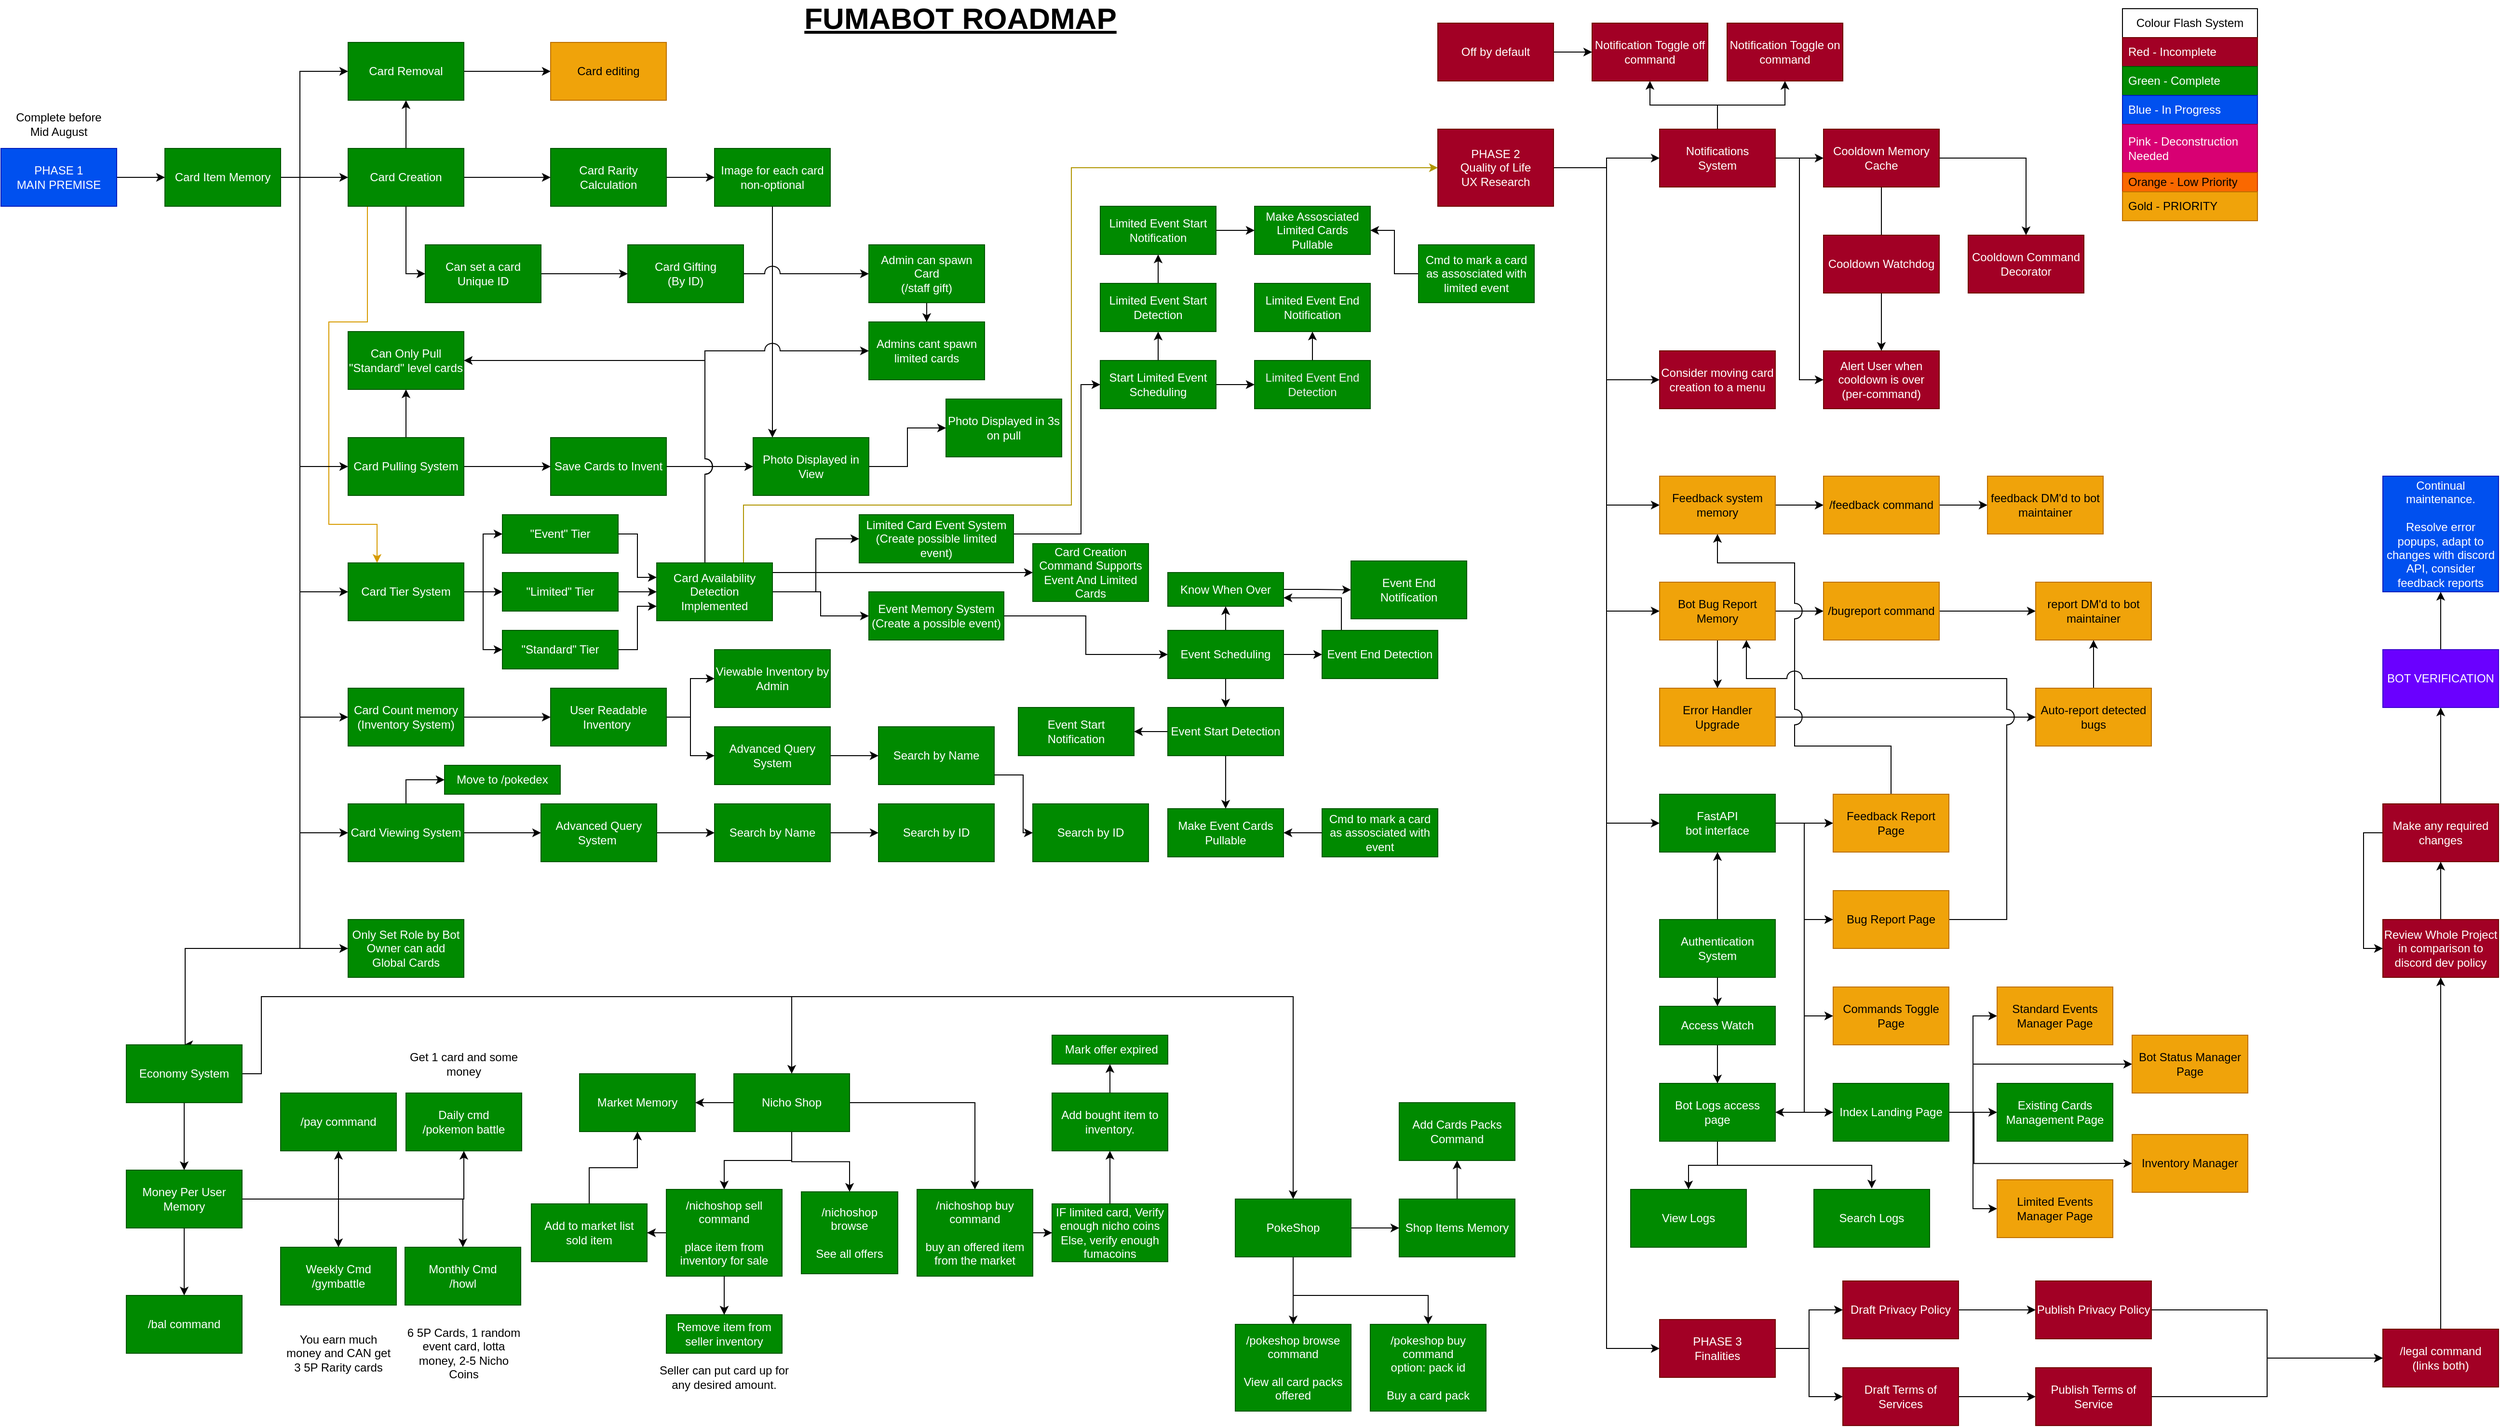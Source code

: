 <mxfile version="27.0.2">
  <diagram name="Page-1" id="VuOHGxyIhAAINdgDTFCT">
    <mxGraphModel dx="679" dy="400" grid="1" gridSize="10" guides="1" tooltips="1" connect="1" arrows="1" fold="1" page="1" pageScale="1" pageWidth="2650" pageHeight="1500" math="0" shadow="0">
      <root>
        <mxCell id="0" />
        <mxCell id="1" parent="0" />
        <mxCell id="pB03gOQXnPwzzRDHyuBl-6" value="" style="edgeStyle=orthogonalEdgeStyle;rounded=0;orthogonalLoop=1;jettySize=auto;html=1;" parent="1" source="pB03gOQXnPwzzRDHyuBl-1" target="pB03gOQXnPwzzRDHyuBl-5" edge="1">
          <mxGeometry relative="1" as="geometry" />
        </mxCell>
        <mxCell id="pB03gOQXnPwzzRDHyuBl-54" value="" style="edgeStyle=orthogonalEdgeStyle;rounded=0;orthogonalLoop=1;jettySize=auto;html=1;" parent="1" source="pB03gOQXnPwzzRDHyuBl-1" target="pB03gOQXnPwzzRDHyuBl-52" edge="1">
          <mxGeometry relative="1" as="geometry" />
        </mxCell>
        <mxCell id="xh6JLx4Z2FLlokLm3iLa-2" style="edgeStyle=orthogonalEdgeStyle;rounded=0;orthogonalLoop=1;jettySize=auto;html=1;entryX=0;entryY=0.5;entryDx=0;entryDy=0;" parent="1" source="pB03gOQXnPwzzRDHyuBl-1" target="xh6JLx4Z2FLlokLm3iLa-1" edge="1">
          <mxGeometry relative="1" as="geometry" />
        </mxCell>
        <mxCell id="wAaWJtf0U_tvFRP9rB3A-27" style="edgeStyle=orthogonalEdgeStyle;rounded=0;orthogonalLoop=1;jettySize=auto;html=1;entryX=0.25;entryY=0;entryDx=0;entryDy=0;jumpStyle=arc;jumpSize=16;fillColor=#ffe6cc;strokeColor=#d79b00;" parent="1" source="pB03gOQXnPwzzRDHyuBl-1" target="wAaWJtf0U_tvFRP9rB3A-10" edge="1">
          <mxGeometry relative="1" as="geometry">
            <Array as="points">
              <mxPoint x="430" y="340" />
              <mxPoint x="390" y="340" />
              <mxPoint x="390" y="550" />
              <mxPoint x="440" y="550" />
            </Array>
          </mxGeometry>
        </mxCell>
        <mxCell id="pB03gOQXnPwzzRDHyuBl-1" value="Card Creation" style="rounded=0;whiteSpace=wrap;html=1;fillColor=#008a00;fontColor=#ffffff;strokeColor=#005700;" parent="1" vertex="1">
          <mxGeometry x="410" y="160" width="120" height="60" as="geometry" />
        </mxCell>
        <mxCell id="pB03gOQXnPwzzRDHyuBl-3" value="" style="edgeStyle=orthogonalEdgeStyle;rounded=0;orthogonalLoop=1;jettySize=auto;html=1;" parent="1" source="pB03gOQXnPwzzRDHyuBl-2" target="pB03gOQXnPwzzRDHyuBl-1" edge="1">
          <mxGeometry relative="1" as="geometry" />
        </mxCell>
        <mxCell id="pB03gOQXnPwzzRDHyuBl-13" style="edgeStyle=orthogonalEdgeStyle;rounded=0;orthogonalLoop=1;jettySize=auto;html=1;entryX=0;entryY=0.5;entryDx=0;entryDy=0;" parent="1" source="pB03gOQXnPwzzRDHyuBl-2" target="pB03gOQXnPwzzRDHyuBl-12" edge="1">
          <mxGeometry relative="1" as="geometry">
            <Array as="points">
              <mxPoint x="360" y="190" />
              <mxPoint x="360" y="870" />
            </Array>
          </mxGeometry>
        </mxCell>
        <mxCell id="pB03gOQXnPwzzRDHyuBl-19" style="edgeStyle=orthogonalEdgeStyle;rounded=0;orthogonalLoop=1;jettySize=auto;html=1;entryX=0;entryY=0.5;entryDx=0;entryDy=0;" parent="1" source="pB03gOQXnPwzzRDHyuBl-2" target="pB03gOQXnPwzzRDHyuBl-4" edge="1">
          <mxGeometry relative="1" as="geometry">
            <Array as="points">
              <mxPoint x="360" y="190" />
              <mxPoint x="360" y="750" />
            </Array>
          </mxGeometry>
        </mxCell>
        <mxCell id="pB03gOQXnPwzzRDHyuBl-22" style="edgeStyle=orthogonalEdgeStyle;rounded=0;orthogonalLoop=1;jettySize=auto;html=1;entryX=0;entryY=0.5;entryDx=0;entryDy=0;" parent="1" source="pB03gOQXnPwzzRDHyuBl-2" target="pB03gOQXnPwzzRDHyuBl-21" edge="1">
          <mxGeometry relative="1" as="geometry">
            <Array as="points">
              <mxPoint x="360" y="190" />
              <mxPoint x="360" y="490" />
            </Array>
          </mxGeometry>
        </mxCell>
        <mxCell id="pB03gOQXnPwzzRDHyuBl-53" style="edgeStyle=orthogonalEdgeStyle;rounded=0;orthogonalLoop=1;jettySize=auto;html=1;entryX=0;entryY=0.5;entryDx=0;entryDy=0;" parent="1" source="pB03gOQXnPwzzRDHyuBl-2" target="pB03gOQXnPwzzRDHyuBl-52" edge="1">
          <mxGeometry relative="1" as="geometry">
            <Array as="points">
              <mxPoint x="360" y="190" />
              <mxPoint x="360" y="80" />
            </Array>
          </mxGeometry>
        </mxCell>
        <mxCell id="wAaWJtf0U_tvFRP9rB3A-2" style="edgeStyle=orthogonalEdgeStyle;rounded=0;orthogonalLoop=1;jettySize=auto;html=1;entryX=0;entryY=0.5;entryDx=0;entryDy=0;" parent="1" source="pB03gOQXnPwzzRDHyuBl-2" target="pB03gOQXnPwzzRDHyuBl-43" edge="1">
          <mxGeometry relative="1" as="geometry">
            <Array as="points">
              <mxPoint x="360" y="190" />
              <mxPoint x="360" y="990" />
            </Array>
          </mxGeometry>
        </mxCell>
        <mxCell id="wAaWJtf0U_tvFRP9rB3A-11" style="edgeStyle=orthogonalEdgeStyle;rounded=0;orthogonalLoop=1;jettySize=auto;html=1;entryX=0;entryY=0.5;entryDx=0;entryDy=0;" parent="1" source="pB03gOQXnPwzzRDHyuBl-2" target="wAaWJtf0U_tvFRP9rB3A-10" edge="1">
          <mxGeometry relative="1" as="geometry">
            <Array as="points">
              <mxPoint x="360" y="190" />
              <mxPoint x="360" y="620" />
            </Array>
          </mxGeometry>
        </mxCell>
        <mxCell id="nOH1uKtNQENdLvDcyFZl-4" style="edgeStyle=orthogonalEdgeStyle;rounded=0;orthogonalLoop=1;jettySize=auto;html=1;entryX=0.5;entryY=0;entryDx=0;entryDy=0;" parent="1" source="pB03gOQXnPwzzRDHyuBl-2" target="nOH1uKtNQENdLvDcyFZl-3" edge="1">
          <mxGeometry relative="1" as="geometry">
            <Array as="points">
              <mxPoint x="360" y="190" />
              <mxPoint x="360" y="990" />
              <mxPoint x="241" y="990" />
              <mxPoint x="241" y="1090" />
            </Array>
          </mxGeometry>
        </mxCell>
        <mxCell id="pB03gOQXnPwzzRDHyuBl-2" value="Card Item Memory" style="rounded=0;whiteSpace=wrap;html=1;fillColor=#008a00;fontColor=#ffffff;strokeColor=#005700;" parent="1" vertex="1">
          <mxGeometry x="220" y="160" width="120" height="60" as="geometry" />
        </mxCell>
        <mxCell id="pB03gOQXnPwzzRDHyuBl-9" value="" style="edgeStyle=orthogonalEdgeStyle;rounded=0;orthogonalLoop=1;jettySize=auto;html=1;" parent="1" source="pB03gOQXnPwzzRDHyuBl-4" target="pB03gOQXnPwzzRDHyuBl-7" edge="1">
          <mxGeometry relative="1" as="geometry" />
        </mxCell>
        <mxCell id="pB03gOQXnPwzzRDHyuBl-4" value="Card Count memory&lt;div&gt;(Inventory System)&lt;/div&gt;" style="rounded=0;whiteSpace=wrap;html=1;fillColor=#008a00;fontColor=#ffffff;strokeColor=#005700;" parent="1" vertex="1">
          <mxGeometry x="410" y="720" width="120" height="60" as="geometry" />
        </mxCell>
        <mxCell id="pB03gOQXnPwzzRDHyuBl-11" value="" style="edgeStyle=orthogonalEdgeStyle;rounded=0;orthogonalLoop=1;jettySize=auto;html=1;" parent="1" source="pB03gOQXnPwzzRDHyuBl-5" target="pB03gOQXnPwzzRDHyuBl-10" edge="1">
          <mxGeometry relative="1" as="geometry" />
        </mxCell>
        <mxCell id="pB03gOQXnPwzzRDHyuBl-5" value="Card Rarity Calculation" style="rounded=0;whiteSpace=wrap;html=1;fillColor=#008a00;fontColor=#ffffff;strokeColor=#005700;" parent="1" vertex="1">
          <mxGeometry x="620" y="160" width="120" height="60" as="geometry" />
        </mxCell>
        <mxCell id="xh6JLx4Z2FLlokLm3iLa-15" value="" style="edgeStyle=orthogonalEdgeStyle;rounded=0;orthogonalLoop=1;jettySize=auto;html=1;" parent="1" source="pB03gOQXnPwzzRDHyuBl-7" target="xh6JLx4Z2FLlokLm3iLa-14" edge="1">
          <mxGeometry relative="1" as="geometry" />
        </mxCell>
        <mxCell id="xh6JLx4Z2FLlokLm3iLa-19" style="edgeStyle=orthogonalEdgeStyle;rounded=0;orthogonalLoop=1;jettySize=auto;html=1;entryX=0;entryY=0.5;entryDx=0;entryDy=0;" parent="1" source="pB03gOQXnPwzzRDHyuBl-7" target="xh6JLx4Z2FLlokLm3iLa-18" edge="1">
          <mxGeometry relative="1" as="geometry" />
        </mxCell>
        <mxCell id="pB03gOQXnPwzzRDHyuBl-7" value="User Readable&lt;div&gt;Inventory&amp;nbsp;&lt;/div&gt;" style="rounded=0;whiteSpace=wrap;html=1;fillColor=#008a00;fontColor=#ffffff;strokeColor=#005700;" parent="1" vertex="1">
          <mxGeometry x="620" y="720" width="120" height="60" as="geometry" />
        </mxCell>
        <mxCell id="pB03gOQXnPwzzRDHyuBl-27" value="" style="edgeStyle=orthogonalEdgeStyle;rounded=0;orthogonalLoop=1;jettySize=auto;html=1;" parent="1" source="pB03gOQXnPwzzRDHyuBl-10" target="pB03gOQXnPwzzRDHyuBl-25" edge="1">
          <mxGeometry relative="1" as="geometry">
            <Array as="points">
              <mxPoint x="850" y="320" />
              <mxPoint x="850" y="320" />
            </Array>
          </mxGeometry>
        </mxCell>
        <mxCell id="pB03gOQXnPwzzRDHyuBl-10" value="Image for each card&lt;div&gt;non-optional&lt;/div&gt;" style="rounded=0;whiteSpace=wrap;html=1;fillColor=#008a00;fontColor=#ffffff;strokeColor=#005700;" parent="1" vertex="1">
          <mxGeometry x="790" y="160" width="120" height="60" as="geometry" />
        </mxCell>
        <mxCell id="pB03gOQXnPwzzRDHyuBl-15" value="" style="edgeStyle=orthogonalEdgeStyle;rounded=0;orthogonalLoop=1;jettySize=auto;html=1;" parent="1" source="pB03gOQXnPwzzRDHyuBl-12" target="pB03gOQXnPwzzRDHyuBl-14" edge="1">
          <mxGeometry relative="1" as="geometry" />
        </mxCell>
        <mxCell id="WWe20naChPC3Fc8F13mq-6" style="edgeStyle=orthogonalEdgeStyle;rounded=0;orthogonalLoop=1;jettySize=auto;html=1;entryX=0;entryY=0.5;entryDx=0;entryDy=0;" parent="1" source="pB03gOQXnPwzzRDHyuBl-12" target="WWe20naChPC3Fc8F13mq-5" edge="1">
          <mxGeometry relative="1" as="geometry" />
        </mxCell>
        <mxCell id="pB03gOQXnPwzzRDHyuBl-12" value="Card Viewing System" style="rounded=0;whiteSpace=wrap;html=1;fillColor=#008a00;fontColor=#ffffff;strokeColor=#005700;" parent="1" vertex="1">
          <mxGeometry x="410" y="840" width="120" height="60" as="geometry" />
        </mxCell>
        <mxCell id="xh6JLx4Z2FLlokLm3iLa-28" value="" style="edgeStyle=orthogonalEdgeStyle;rounded=0;orthogonalLoop=1;jettySize=auto;html=1;" parent="1" source="pB03gOQXnPwzzRDHyuBl-14" target="xh6JLx4Z2FLlokLm3iLa-26" edge="1">
          <mxGeometry relative="1" as="geometry" />
        </mxCell>
        <mxCell id="pB03gOQXnPwzzRDHyuBl-14" value="Advanced Query System&amp;nbsp;" style="rounded=0;whiteSpace=wrap;html=1;fillColor=#008a00;fontColor=#ffffff;strokeColor=#005700;" parent="1" vertex="1">
          <mxGeometry x="610" y="840" width="120" height="60" as="geometry" />
        </mxCell>
        <mxCell id="pB03gOQXnPwzzRDHyuBl-24" value="" style="edgeStyle=orthogonalEdgeStyle;rounded=0;orthogonalLoop=1;jettySize=auto;html=1;" parent="1" source="pB03gOQXnPwzzRDHyuBl-21" target="pB03gOQXnPwzzRDHyuBl-23" edge="1">
          <mxGeometry relative="1" as="geometry" />
        </mxCell>
        <mxCell id="wAaWJtf0U_tvFRP9rB3A-9" value="" style="edgeStyle=orthogonalEdgeStyle;rounded=0;orthogonalLoop=1;jettySize=auto;html=1;" parent="1" source="pB03gOQXnPwzzRDHyuBl-21" target="wAaWJtf0U_tvFRP9rB3A-8" edge="1">
          <mxGeometry relative="1" as="geometry" />
        </mxCell>
        <mxCell id="pB03gOQXnPwzzRDHyuBl-21" value="Card Pulling System" style="rounded=0;whiteSpace=wrap;html=1;fillColor=#008a00;fontColor=#ffffff;strokeColor=#005700;" parent="1" vertex="1">
          <mxGeometry x="410" y="460" width="120" height="60" as="geometry" />
        </mxCell>
        <mxCell id="pB03gOQXnPwzzRDHyuBl-26" value="" style="edgeStyle=orthogonalEdgeStyle;rounded=0;orthogonalLoop=1;jettySize=auto;html=1;" parent="1" source="pB03gOQXnPwzzRDHyuBl-23" target="pB03gOQXnPwzzRDHyuBl-25" edge="1">
          <mxGeometry relative="1" as="geometry" />
        </mxCell>
        <mxCell id="pB03gOQXnPwzzRDHyuBl-23" value="Save Cards to Invent" style="rounded=0;whiteSpace=wrap;html=1;fillColor=#008a00;fontColor=#ffffff;strokeColor=#005700;" parent="1" vertex="1">
          <mxGeometry x="620" y="460" width="120" height="60" as="geometry" />
        </mxCell>
        <mxCell id="WWe20naChPC3Fc8F13mq-10" value="" style="edgeStyle=orthogonalEdgeStyle;rounded=0;orthogonalLoop=1;jettySize=auto;html=1;" parent="1" source="pB03gOQXnPwzzRDHyuBl-25" target="WWe20naChPC3Fc8F13mq-9" edge="1">
          <mxGeometry relative="1" as="geometry" />
        </mxCell>
        <mxCell id="pB03gOQXnPwzzRDHyuBl-25" value="Photo Displayed in View" style="rounded=0;whiteSpace=wrap;html=1;fillColor=#008a00;fontColor=#ffffff;strokeColor=#005700;" parent="1" vertex="1">
          <mxGeometry x="830" y="460" width="120" height="60" as="geometry" />
        </mxCell>
        <mxCell id="pB03gOQXnPwzzRDHyuBl-31" value="" style="edgeStyle=orthogonalEdgeStyle;rounded=0;orthogonalLoop=1;jettySize=auto;html=1;" parent="1" edge="1">
          <mxGeometry relative="1" as="geometry">
            <mxPoint x="440" y="980" as="targetPoint" />
          </mxGeometry>
        </mxCell>
        <mxCell id="pB03gOQXnPwzzRDHyuBl-33" value="" style="edgeStyle=orthogonalEdgeStyle;rounded=0;orthogonalLoop=1;jettySize=auto;html=1;" parent="1" edge="1">
          <mxGeometry relative="1" as="geometry">
            <mxPoint x="650" y="980" as="targetPoint" />
          </mxGeometry>
        </mxCell>
        <mxCell id="pB03gOQXnPwzzRDHyuBl-43" value="Only Set Role by Bot Owner can add Global Cards" style="rounded=0;whiteSpace=wrap;html=1;fillColor=#008a00;fontColor=#ffffff;strokeColor=#005700;" parent="1" vertex="1">
          <mxGeometry x="410" y="960" width="120" height="60" as="geometry" />
        </mxCell>
        <mxCell id="pB03gOQXnPwzzRDHyuBl-56" value="" style="edgeStyle=orthogonalEdgeStyle;rounded=0;orthogonalLoop=1;jettySize=auto;html=1;" parent="1" source="pB03gOQXnPwzzRDHyuBl-52" target="pB03gOQXnPwzzRDHyuBl-55" edge="1">
          <mxGeometry relative="1" as="geometry" />
        </mxCell>
        <mxCell id="pB03gOQXnPwzzRDHyuBl-52" value="Card Removal" style="rounded=0;whiteSpace=wrap;html=1;fillColor=#008a00;fontColor=#ffffff;strokeColor=#005700;" parent="1" vertex="1">
          <mxGeometry x="410" y="50" width="120" height="60" as="geometry" />
        </mxCell>
        <mxCell id="pB03gOQXnPwzzRDHyuBl-55" value="Card editing" style="rounded=0;whiteSpace=wrap;html=1;fillColor=#f0a30a;fontColor=#000000;strokeColor=#BD7000;" parent="1" vertex="1">
          <mxGeometry x="620" y="50" width="120" height="60" as="geometry" />
        </mxCell>
        <mxCell id="xh6JLx4Z2FLlokLm3iLa-6" value="" style="edgeStyle=orthogonalEdgeStyle;rounded=0;orthogonalLoop=1;jettySize=auto;html=1;" parent="1" source="xh6JLx4Z2FLlokLm3iLa-1" target="xh6JLx4Z2FLlokLm3iLa-5" edge="1">
          <mxGeometry relative="1" as="geometry" />
        </mxCell>
        <mxCell id="xh6JLx4Z2FLlokLm3iLa-1" value="Can set a card Unique ID" style="rounded=0;whiteSpace=wrap;html=1;fillColor=#008a00;fontColor=#ffffff;strokeColor=#005700;" parent="1" vertex="1">
          <mxGeometry x="490" y="260" width="120" height="60" as="geometry" />
        </mxCell>
        <mxCell id="xh6JLx4Z2FLlokLm3iLa-8" style="edgeStyle=orthogonalEdgeStyle;rounded=0;orthogonalLoop=1;jettySize=auto;html=1;entryX=0;entryY=0.5;entryDx=0;entryDy=0;jumpStyle=arc;jumpSize=16;" parent="1" source="xh6JLx4Z2FLlokLm3iLa-5" target="xh6JLx4Z2FLlokLm3iLa-7" edge="1">
          <mxGeometry relative="1" as="geometry" />
        </mxCell>
        <mxCell id="xh6JLx4Z2FLlokLm3iLa-5" value="Card Gifting&lt;div&gt;(By ID)&lt;/div&gt;" style="rounded=0;whiteSpace=wrap;html=1;fillColor=#008a00;fontColor=#ffffff;strokeColor=#005700;" parent="1" vertex="1">
          <mxGeometry x="700" y="260" width="120" height="60" as="geometry" />
        </mxCell>
        <mxCell id="wAaWJtf0U_tvFRP9rB3A-31" value="" style="edgeStyle=orthogonalEdgeStyle;rounded=0;orthogonalLoop=1;jettySize=auto;html=1;" parent="1" source="xh6JLx4Z2FLlokLm3iLa-7" target="wAaWJtf0U_tvFRP9rB3A-29" edge="1">
          <mxGeometry relative="1" as="geometry" />
        </mxCell>
        <mxCell id="xh6JLx4Z2FLlokLm3iLa-7" value="Admin can spawn Card&lt;div&gt;(/staff gift)&lt;/div&gt;" style="rounded=0;whiteSpace=wrap;html=1;fillColor=#008a00;fontColor=#ffffff;strokeColor=#005700;" parent="1" vertex="1">
          <mxGeometry x="950" y="260" width="120" height="60" as="geometry" />
        </mxCell>
        <mxCell id="xh6JLx4Z2FLlokLm3iLa-14" value="Viewable Inventory by Admin" style="rounded=0;whiteSpace=wrap;html=1;fillColor=#008a00;fontColor=#ffffff;strokeColor=#005700;" parent="1" vertex="1">
          <mxGeometry x="790" y="680" width="120" height="60" as="geometry" />
        </mxCell>
        <mxCell id="xh6JLx4Z2FLlokLm3iLa-21" value="" style="edgeStyle=orthogonalEdgeStyle;rounded=0;orthogonalLoop=1;jettySize=auto;html=1;" parent="1" source="xh6JLx4Z2FLlokLm3iLa-18" target="xh6JLx4Z2FLlokLm3iLa-20" edge="1">
          <mxGeometry relative="1" as="geometry" />
        </mxCell>
        <mxCell id="xh6JLx4Z2FLlokLm3iLa-18" value="Advanced Query System" style="rounded=0;whiteSpace=wrap;html=1;fillColor=#008a00;fontColor=#ffffff;strokeColor=#005700;" parent="1" vertex="1">
          <mxGeometry x="790" y="760" width="120" height="60" as="geometry" />
        </mxCell>
        <mxCell id="xh6JLx4Z2FLlokLm3iLa-23" value="" style="edgeStyle=orthogonalEdgeStyle;rounded=0;orthogonalLoop=1;jettySize=auto;html=1;" parent="1" source="xh6JLx4Z2FLlokLm3iLa-20" target="xh6JLx4Z2FLlokLm3iLa-22" edge="1">
          <mxGeometry relative="1" as="geometry">
            <Array as="points">
              <mxPoint x="1110" y="810" />
              <mxPoint x="1110" y="870" />
            </Array>
          </mxGeometry>
        </mxCell>
        <mxCell id="xh6JLx4Z2FLlokLm3iLa-20" value="Search by Name" style="whiteSpace=wrap;html=1;rounded=0;fillColor=#008a00;fontColor=#ffffff;strokeColor=#005700;" parent="1" vertex="1">
          <mxGeometry x="960" y="760" width="120" height="60" as="geometry" />
        </mxCell>
        <mxCell id="xh6JLx4Z2FLlokLm3iLa-22" value="Search by ID" style="rounded=0;whiteSpace=wrap;html=1;fillColor=#008a00;fontColor=#ffffff;strokeColor=#005700;" parent="1" vertex="1">
          <mxGeometry x="1120" y="840" width="120" height="60" as="geometry" />
        </mxCell>
        <mxCell id="xh6JLx4Z2FLlokLm3iLa-25" value="" style="edgeStyle=orthogonalEdgeStyle;rounded=0;orthogonalLoop=1;jettySize=auto;html=1;" parent="1" source="xh6JLx4Z2FLlokLm3iLa-26" target="xh6JLx4Z2FLlokLm3iLa-27" edge="1">
          <mxGeometry relative="1" as="geometry" />
        </mxCell>
        <mxCell id="xh6JLx4Z2FLlokLm3iLa-26" value="Search by Name" style="whiteSpace=wrap;html=1;rounded=0;fillColor=#008a00;fontColor=#ffffff;strokeColor=#005700;" parent="1" vertex="1">
          <mxGeometry x="790" y="840" width="120" height="60" as="geometry" />
        </mxCell>
        <mxCell id="xh6JLx4Z2FLlokLm3iLa-27" value="Search by ID" style="rounded=0;whiteSpace=wrap;html=1;fillColor=#008a00;fontColor=#ffffff;strokeColor=#005700;" parent="1" vertex="1">
          <mxGeometry x="960" y="840" width="120" height="60" as="geometry" />
        </mxCell>
        <mxCell id="WWe20naChPC3Fc8F13mq-5" value="Move to /pokedex" style="rounded=0;whiteSpace=wrap;html=1;fillColor=#008a00;fontColor=#ffffff;strokeColor=#005700;" parent="1" vertex="1">
          <mxGeometry x="510" y="800" width="120" height="30" as="geometry" />
        </mxCell>
        <mxCell id="WWe20naChPC3Fc8F13mq-9" value="Photo Displayed in 3s on pull" style="rounded=0;whiteSpace=wrap;html=1;fillColor=#008a00;fontColor=#ffffff;strokeColor=#005700;" parent="1" vertex="1">
          <mxGeometry x="1030" y="420" width="120" height="60" as="geometry" />
        </mxCell>
        <mxCell id="WWe20naChPC3Fc8F13mq-11" value="Colour Flash System" style="swimlane;fontStyle=0;childLayout=stackLayout;horizontal=1;startSize=30;horizontalStack=0;resizeParent=1;resizeParentMax=0;resizeLast=0;collapsible=1;marginBottom=0;whiteSpace=wrap;html=1;gradientColor=none;rounded=0;shadow=0;glass=0;" parent="1" vertex="1">
          <mxGeometry x="2250" y="15" width="140" height="220" as="geometry" />
        </mxCell>
        <mxCell id="WWe20naChPC3Fc8F13mq-12" value="Red - Incomplete" style="text;strokeColor=#6F0000;fillColor=#a20025;align=left;verticalAlign=middle;spacingLeft=4;spacingRight=4;overflow=hidden;points=[[0,0.5],[1,0.5]];portConstraint=eastwest;rotatable=0;whiteSpace=wrap;html=1;fontColor=#ffffff;" parent="WWe20naChPC3Fc8F13mq-11" vertex="1">
          <mxGeometry y="30" width="140" height="30" as="geometry" />
        </mxCell>
        <mxCell id="WWe20naChPC3Fc8F13mq-13" value="Green - Complete" style="text;strokeColor=#005700;fillColor=#008a00;align=left;verticalAlign=middle;spacingLeft=4;spacingRight=4;overflow=hidden;points=[[0,0.5],[1,0.5]];portConstraint=eastwest;rotatable=0;whiteSpace=wrap;html=1;fontColor=#ffffff;" parent="WWe20naChPC3Fc8F13mq-11" vertex="1">
          <mxGeometry y="60" width="140" height="30" as="geometry" />
        </mxCell>
        <mxCell id="WWe20naChPC3Fc8F13mq-14" value="Blue - In Progress" style="text;strokeColor=#001DBC;fillColor=#0050ef;align=left;verticalAlign=middle;spacingLeft=4;spacingRight=4;overflow=hidden;points=[[0,0.5],[1,0.5]];portConstraint=eastwest;rotatable=0;whiteSpace=wrap;html=1;fontColor=#ffffff;" parent="WWe20naChPC3Fc8F13mq-11" vertex="1">
          <mxGeometry y="90" width="140" height="30" as="geometry" />
        </mxCell>
        <mxCell id="WWe20naChPC3Fc8F13mq-15" value="Pink - Deconstruction Needed" style="text;strokeColor=#A50040;fillColor=#d80073;align=left;verticalAlign=middle;spacingLeft=4;spacingRight=4;overflow=hidden;points=[[0,0.5],[1,0.5]];portConstraint=eastwest;rotatable=0;whiteSpace=wrap;html=1;fontColor=#ffffff;" parent="WWe20naChPC3Fc8F13mq-11" vertex="1">
          <mxGeometry y="120" width="140" height="50" as="geometry" />
        </mxCell>
        <mxCell id="wAaWJtf0U_tvFRP9rB3A-49" value="Orange - Low Priority" style="text;strokeColor=#C73500;fillColor=#fa6800;align=left;verticalAlign=middle;spacingLeft=4;spacingRight=4;overflow=hidden;points=[[0,0.5],[1,0.5]];portConstraint=eastwest;rotatable=0;whiteSpace=wrap;html=1;fontColor=#000000;" parent="WWe20naChPC3Fc8F13mq-11" vertex="1">
          <mxGeometry y="170" width="140" height="20" as="geometry" />
        </mxCell>
        <mxCell id="6YqeTpMIhfhGa7pDKwlR-45" value="Gold - PRIORITY" style="text;strokeColor=#BD7000;fillColor=#f0a30a;align=left;verticalAlign=middle;spacingLeft=4;spacingRight=4;overflow=hidden;points=[[0,0.5],[1,0.5]];portConstraint=eastwest;rotatable=0;whiteSpace=wrap;html=1;fontColor=#000000;" parent="WWe20naChPC3Fc8F13mq-11" vertex="1">
          <mxGeometry y="190" width="140" height="30" as="geometry" />
        </mxCell>
        <mxCell id="wAaWJtf0U_tvFRP9rB3A-8" value="Can Only Pull &quot;Standard&quot; level cards" style="rounded=0;whiteSpace=wrap;html=1;fillColor=#008a00;fontColor=#ffffff;strokeColor=#005700;" parent="1" vertex="1">
          <mxGeometry x="410" y="350" width="120" height="60" as="geometry" />
        </mxCell>
        <mxCell id="wAaWJtf0U_tvFRP9rB3A-13" value="" style="edgeStyle=orthogonalEdgeStyle;rounded=0;orthogonalLoop=1;jettySize=auto;html=1;" parent="1" source="wAaWJtf0U_tvFRP9rB3A-10" target="wAaWJtf0U_tvFRP9rB3A-12" edge="1">
          <mxGeometry relative="1" as="geometry">
            <Array as="points">
              <mxPoint x="550" y="620" />
              <mxPoint x="550" y="560" />
            </Array>
          </mxGeometry>
        </mxCell>
        <mxCell id="wAaWJtf0U_tvFRP9rB3A-15" value="" style="edgeStyle=orthogonalEdgeStyle;rounded=0;orthogonalLoop=1;jettySize=auto;html=1;" parent="1" source="wAaWJtf0U_tvFRP9rB3A-10" target="wAaWJtf0U_tvFRP9rB3A-14" edge="1">
          <mxGeometry relative="1" as="geometry" />
        </mxCell>
        <mxCell id="wAaWJtf0U_tvFRP9rB3A-18" style="edgeStyle=orthogonalEdgeStyle;rounded=0;orthogonalLoop=1;jettySize=auto;html=1;entryX=0;entryY=0.5;entryDx=0;entryDy=0;" parent="1" source="wAaWJtf0U_tvFRP9rB3A-10" target="wAaWJtf0U_tvFRP9rB3A-17" edge="1">
          <mxGeometry relative="1" as="geometry" />
        </mxCell>
        <mxCell id="wAaWJtf0U_tvFRP9rB3A-10" value="Card Tier System" style="rounded=0;whiteSpace=wrap;html=1;fillColor=#008a00;fontColor=#ffffff;strokeColor=#005700;" parent="1" vertex="1">
          <mxGeometry x="410" y="590" width="120" height="60" as="geometry" />
        </mxCell>
        <mxCell id="wAaWJtf0U_tvFRP9rB3A-23" style="edgeStyle=orthogonalEdgeStyle;rounded=0;orthogonalLoop=1;jettySize=auto;html=1;entryX=0;entryY=0.25;entryDx=0;entryDy=0;" parent="1" source="wAaWJtf0U_tvFRP9rB3A-12" target="wAaWJtf0U_tvFRP9rB3A-19" edge="1">
          <mxGeometry relative="1" as="geometry" />
        </mxCell>
        <mxCell id="wAaWJtf0U_tvFRP9rB3A-12" value="&quot;Event&quot; Tier" style="rounded=0;whiteSpace=wrap;html=1;fillColor=#008a00;fontColor=#ffffff;strokeColor=#005700;" parent="1" vertex="1">
          <mxGeometry x="570" y="540" width="120" height="40" as="geometry" />
        </mxCell>
        <mxCell id="wAaWJtf0U_tvFRP9rB3A-21" value="" style="edgeStyle=orthogonalEdgeStyle;rounded=0;orthogonalLoop=1;jettySize=auto;html=1;" parent="1" source="wAaWJtf0U_tvFRP9rB3A-14" target="wAaWJtf0U_tvFRP9rB3A-19" edge="1">
          <mxGeometry relative="1" as="geometry" />
        </mxCell>
        <mxCell id="wAaWJtf0U_tvFRP9rB3A-14" value="&quot;Limited&quot; Tier" style="rounded=0;whiteSpace=wrap;html=1;fillColor=#008a00;fontColor=#ffffff;strokeColor=#005700;" parent="1" vertex="1">
          <mxGeometry x="570" y="600" width="120" height="40" as="geometry" />
        </mxCell>
        <mxCell id="wAaWJtf0U_tvFRP9rB3A-24" style="edgeStyle=orthogonalEdgeStyle;rounded=0;orthogonalLoop=1;jettySize=auto;html=1;entryX=0;entryY=0.75;entryDx=0;entryDy=0;" parent="1" source="wAaWJtf0U_tvFRP9rB3A-17" target="wAaWJtf0U_tvFRP9rB3A-19" edge="1">
          <mxGeometry relative="1" as="geometry" />
        </mxCell>
        <mxCell id="wAaWJtf0U_tvFRP9rB3A-17" value="&quot;Standard&quot; Tier" style="rounded=0;whiteSpace=wrap;html=1;fillColor=#008a00;fontColor=#ffffff;strokeColor=#005700;" parent="1" vertex="1">
          <mxGeometry x="570" y="660" width="120" height="40" as="geometry" />
        </mxCell>
        <mxCell id="wAaWJtf0U_tvFRP9rB3A-30" style="edgeStyle=orthogonalEdgeStyle;rounded=0;orthogonalLoop=1;jettySize=auto;html=1;entryX=0;entryY=0.5;entryDx=0;entryDy=0;jumpStyle=arc;jumpSize=16;" parent="1" source="wAaWJtf0U_tvFRP9rB3A-19" target="wAaWJtf0U_tvFRP9rB3A-29" edge="1">
          <mxGeometry relative="1" as="geometry">
            <Array as="points">
              <mxPoint x="780" y="370" />
            </Array>
          </mxGeometry>
        </mxCell>
        <mxCell id="wAaWJtf0U_tvFRP9rB3A-33" style="edgeStyle=orthogonalEdgeStyle;rounded=0;orthogonalLoop=1;jettySize=auto;html=1;entryX=1;entryY=0.5;entryDx=0;entryDy=0;jumpStyle=arc;jumpSize=16;" parent="1" source="wAaWJtf0U_tvFRP9rB3A-19" target="wAaWJtf0U_tvFRP9rB3A-8" edge="1">
          <mxGeometry relative="1" as="geometry">
            <Array as="points">
              <mxPoint x="780" y="380" />
            </Array>
          </mxGeometry>
        </mxCell>
        <mxCell id="6YqeTpMIhfhGa7pDKwlR-27" value="" style="edgeStyle=orthogonalEdgeStyle;rounded=0;orthogonalLoop=1;jettySize=auto;html=1;" parent="1" source="wAaWJtf0U_tvFRP9rB3A-19" target="wAaWJtf0U_tvFRP9rB3A-40" edge="1">
          <mxGeometry relative="1" as="geometry" />
        </mxCell>
        <mxCell id="6YqeTpMIhfhGa7pDKwlR-29" style="edgeStyle=orthogonalEdgeStyle;rounded=0;orthogonalLoop=1;jettySize=auto;html=1;entryX=0;entryY=0.5;entryDx=0;entryDy=0;" parent="1" source="wAaWJtf0U_tvFRP9rB3A-19" target="wAaWJtf0U_tvFRP9rB3A-38" edge="1">
          <mxGeometry relative="1" as="geometry" />
        </mxCell>
        <mxCell id="_D_GStA8pNQ2_JilolDI-2" style="edgeStyle=orthogonalEdgeStyle;rounded=0;orthogonalLoop=1;jettySize=auto;html=1;entryX=0;entryY=0.5;entryDx=0;entryDy=0;" parent="1" source="wAaWJtf0U_tvFRP9rB3A-19" target="6YqeTpMIhfhGa7pDKwlR-9" edge="1">
          <mxGeometry relative="1" as="geometry">
            <Array as="points">
              <mxPoint x="930" y="600" />
              <mxPoint x="930" y="600" />
            </Array>
          </mxGeometry>
        </mxCell>
        <mxCell id="TWwjKnk3flyv9fksDZWs-5" style="edgeStyle=orthogonalEdgeStyle;rounded=0;orthogonalLoop=1;jettySize=auto;html=1;entryX=0;entryY=0.5;entryDx=0;entryDy=0;fillColor=#e3c800;strokeColor=#B09500;exitX=0.75;exitY=0;exitDx=0;exitDy=0;" parent="1" source="wAaWJtf0U_tvFRP9rB3A-19" target="TWwjKnk3flyv9fksDZWs-1" edge="1">
          <mxGeometry relative="1" as="geometry">
            <mxPoint x="740" y="590" as="sourcePoint" />
            <mxPoint x="1570" y="170.0" as="targetPoint" />
            <Array as="points">
              <mxPoint x="820" y="530" />
              <mxPoint x="1160" y="530" />
              <mxPoint x="1160" y="180" />
            </Array>
          </mxGeometry>
        </mxCell>
        <mxCell id="wAaWJtf0U_tvFRP9rB3A-19" value="Card Availability Detection Implemented" style="rounded=0;whiteSpace=wrap;html=1;fillColor=#008a00;fontColor=#ffffff;strokeColor=#005700;" parent="1" vertex="1">
          <mxGeometry x="730" y="590" width="120" height="60" as="geometry" />
        </mxCell>
        <mxCell id="wAaWJtf0U_tvFRP9rB3A-29" value="Admins cant spawn limited cards" style="rounded=0;whiteSpace=wrap;html=1;fillColor=#008a00;fontColor=#ffffff;strokeColor=#005700;" parent="1" vertex="1">
          <mxGeometry x="950" y="340" width="120" height="60" as="geometry" />
        </mxCell>
        <mxCell id="6YqeTpMIhfhGa7pDKwlR-44" style="edgeStyle=orthogonalEdgeStyle;rounded=0;orthogonalLoop=1;jettySize=auto;html=1;entryX=0;entryY=0.5;entryDx=0;entryDy=0;" parent="1" source="wAaWJtf0U_tvFRP9rB3A-38" target="6YqeTpMIhfhGa7pDKwlR-35" edge="1">
          <mxGeometry relative="1" as="geometry">
            <Array as="points">
              <mxPoint x="1170" y="560" />
              <mxPoint x="1170" y="405" />
            </Array>
          </mxGeometry>
        </mxCell>
        <mxCell id="wAaWJtf0U_tvFRP9rB3A-38" value="Limited Card Event System&lt;div&gt;(Create possible limited event)&lt;/div&gt;" style="rounded=0;whiteSpace=wrap;html=1;fillColor=#008a00;fontColor=#ffffff;strokeColor=#005700;" parent="1" vertex="1">
          <mxGeometry x="940" y="540" width="160" height="50" as="geometry" />
        </mxCell>
        <mxCell id="_D_GStA8pNQ2_JilolDI-1" style="edgeStyle=orthogonalEdgeStyle;rounded=0;orthogonalLoop=1;jettySize=auto;html=1;" parent="1" source="wAaWJtf0U_tvFRP9rB3A-40" target="6YqeTpMIhfhGa7pDKwlR-2" edge="1">
          <mxGeometry relative="1" as="geometry" />
        </mxCell>
        <mxCell id="wAaWJtf0U_tvFRP9rB3A-40" value="Event Memory System&lt;div&gt;(Create a possible event)&lt;br&gt;&lt;/div&gt;" style="rounded=0;whiteSpace=wrap;html=1;fillColor=#008a00;fontColor=#ffffff;strokeColor=#005700;" parent="1" vertex="1">
          <mxGeometry x="950" y="620" width="140" height="50" as="geometry" />
        </mxCell>
        <mxCell id="6YqeTpMIhfhGa7pDKwlR-8" value="" style="edgeStyle=orthogonalEdgeStyle;rounded=0;orthogonalLoop=1;jettySize=auto;html=1;" parent="1" source="6YqeTpMIhfhGa7pDKwlR-2" target="6YqeTpMIhfhGa7pDKwlR-7" edge="1">
          <mxGeometry relative="1" as="geometry" />
        </mxCell>
        <mxCell id="6YqeTpMIhfhGa7pDKwlR-12" value="" style="edgeStyle=orthogonalEdgeStyle;rounded=0;orthogonalLoop=1;jettySize=auto;html=1;" parent="1" source="6YqeTpMIhfhGa7pDKwlR-2" target="6YqeTpMIhfhGa7pDKwlR-11" edge="1">
          <mxGeometry relative="1" as="geometry" />
        </mxCell>
        <mxCell id="22NPlYDqhb8-uklPoqEk-2" value="" style="edgeStyle=orthogonalEdgeStyle;rounded=0;orthogonalLoop=1;jettySize=auto;html=1;" parent="1" source="6YqeTpMIhfhGa7pDKwlR-2" target="22NPlYDqhb8-uklPoqEk-1" edge="1">
          <mxGeometry relative="1" as="geometry" />
        </mxCell>
        <mxCell id="6YqeTpMIhfhGa7pDKwlR-2" value="Event Scheduling" style="rounded=0;whiteSpace=wrap;html=1;fillColor=#008a00;fontColor=#ffffff;strokeColor=#005700;" parent="1" vertex="1">
          <mxGeometry x="1260" y="660" width="120" height="50" as="geometry" />
        </mxCell>
        <mxCell id="22NPlYDqhb8-uklPoqEk-13" style="edgeStyle=orthogonalEdgeStyle;rounded=0;orthogonalLoop=1;jettySize=auto;html=1;entryX=0;entryY=0.5;entryDx=0;entryDy=0;" parent="1" source="6YqeTpMIhfhGa7pDKwlR-7" target="22NPlYDqhb8-uklPoqEk-9" edge="1">
          <mxGeometry relative="1" as="geometry" />
        </mxCell>
        <mxCell id="6YqeTpMIhfhGa7pDKwlR-7" value="Know When Over" style="rounded=0;whiteSpace=wrap;html=1;fillColor=#008a00;fontColor=#ffffff;strokeColor=#005700;" parent="1" vertex="1">
          <mxGeometry x="1260" y="600" width="120" height="35" as="geometry" />
        </mxCell>
        <mxCell id="6YqeTpMIhfhGa7pDKwlR-9" value="Card Creation Command Supports Event And Limited Cards" style="rounded=0;whiteSpace=wrap;html=1;fillColor=#008a00;fontColor=#ffffff;strokeColor=#005700;" parent="1" vertex="1">
          <mxGeometry x="1120" y="570" width="120" height="60" as="geometry" />
        </mxCell>
        <mxCell id="22NPlYDqhb8-uklPoqEk-8" style="edgeStyle=orthogonalEdgeStyle;rounded=0;orthogonalLoop=1;jettySize=auto;html=1;entryX=1;entryY=0.75;entryDx=0;entryDy=0;" parent="1" source="6YqeTpMIhfhGa7pDKwlR-11" target="6YqeTpMIhfhGa7pDKwlR-7" edge="1">
          <mxGeometry relative="1" as="geometry">
            <Array as="points">
              <mxPoint x="1440" y="626" />
            </Array>
          </mxGeometry>
        </mxCell>
        <mxCell id="6YqeTpMIhfhGa7pDKwlR-11" value="Event End Detection" style="rounded=0;whiteSpace=wrap;html=1;fillColor=#008a00;fontColor=#ffffff;strokeColor=#005700;" parent="1" vertex="1">
          <mxGeometry x="1420" y="660" width="120" height="50" as="geometry" />
        </mxCell>
        <mxCell id="6YqeTpMIhfhGa7pDKwlR-33" value="" style="edgeStyle=orthogonalEdgeStyle;rounded=0;orthogonalLoop=1;jettySize=auto;html=1;" parent="1" source="6YqeTpMIhfhGa7pDKwlR-35" target="6YqeTpMIhfhGa7pDKwlR-39" edge="1">
          <mxGeometry relative="1" as="geometry" />
        </mxCell>
        <mxCell id="22NPlYDqhb8-uklPoqEk-4" value="" style="edgeStyle=orthogonalEdgeStyle;rounded=0;orthogonalLoop=1;jettySize=auto;html=1;" parent="1" source="6YqeTpMIhfhGa7pDKwlR-35" target="22NPlYDqhb8-uklPoqEk-3" edge="1">
          <mxGeometry relative="1" as="geometry" />
        </mxCell>
        <mxCell id="6YqeTpMIhfhGa7pDKwlR-35" value="Start Limited Event Scheduling" style="rounded=0;whiteSpace=wrap;html=1;fillColor=#008a00;fontColor=#ffffff;strokeColor=#005700;" parent="1" vertex="1">
          <mxGeometry x="1190" y="380" width="120" height="50" as="geometry" />
        </mxCell>
        <mxCell id="22NPlYDqhb8-uklPoqEk-17" value="" style="edgeStyle=orthogonalEdgeStyle;rounded=0;orthogonalLoop=1;jettySize=auto;html=1;" parent="1" source="6YqeTpMIhfhGa7pDKwlR-39" target="22NPlYDqhb8-uklPoqEk-16" edge="1">
          <mxGeometry relative="1" as="geometry" />
        </mxCell>
        <mxCell id="6YqeTpMIhfhGa7pDKwlR-39" value="&lt;span style=&quot;color: rgb(237, 237, 237);&quot;&gt;Limited Event End Detection&lt;/span&gt;" style="rounded=0;whiteSpace=wrap;html=1;fillColor=#008a00;fontColor=#ffffff;strokeColor=#005700;" parent="1" vertex="1">
          <mxGeometry x="1350" y="380" width="120" height="50" as="geometry" />
        </mxCell>
        <mxCell id="sr6Q4fcyC1EpfoRv2chg-1" value="FUMABOT ROADMAP" style="text;html=1;align=center;verticalAlign=middle;whiteSpace=wrap;rounded=0;fontStyle=5;fontSize=31;" parent="1" vertex="1">
          <mxGeometry x="870" y="10" width="350" height="30" as="geometry" />
        </mxCell>
        <mxCell id="TWwjKnk3flyv9fksDZWs-8" style="edgeStyle=orthogonalEdgeStyle;rounded=0;orthogonalLoop=1;jettySize=auto;html=1;entryX=0;entryY=0.5;entryDx=0;entryDy=0;" parent="1" source="TWwjKnk3flyv9fksDZWs-1" target="TWwjKnk3flyv9fksDZWs-7" edge="1">
          <mxGeometry relative="1" as="geometry" />
        </mxCell>
        <mxCell id="TWwjKnk3flyv9fksDZWs-38" style="edgeStyle=orthogonalEdgeStyle;rounded=0;orthogonalLoop=1;jettySize=auto;html=1;entryX=0;entryY=0.5;entryDx=0;entryDy=0;" parent="1" source="TWwjKnk3flyv9fksDZWs-1" target="TWwjKnk3flyv9fksDZWs-37" edge="1">
          <mxGeometry relative="1" as="geometry" />
        </mxCell>
        <mxCell id="TWwjKnk3flyv9fksDZWs-40" style="edgeStyle=orthogonalEdgeStyle;rounded=0;orthogonalLoop=1;jettySize=auto;html=1;entryX=0;entryY=0.5;entryDx=0;entryDy=0;" parent="1" source="TWwjKnk3flyv9fksDZWs-1" target="TWwjKnk3flyv9fksDZWs-39" edge="1">
          <mxGeometry relative="1" as="geometry" />
        </mxCell>
        <mxCell id="TWwjKnk3flyv9fksDZWs-47" style="edgeStyle=orthogonalEdgeStyle;rounded=0;orthogonalLoop=1;jettySize=auto;html=1;entryX=0;entryY=0.5;entryDx=0;entryDy=0;" parent="1" source="TWwjKnk3flyv9fksDZWs-1" target="TWwjKnk3flyv9fksDZWs-46" edge="1">
          <mxGeometry relative="1" as="geometry" />
        </mxCell>
        <mxCell id="TWwjKnk3flyv9fksDZWs-60" style="edgeStyle=orthogonalEdgeStyle;rounded=0;orthogonalLoop=1;jettySize=auto;html=1;entryX=0;entryY=0.5;entryDx=0;entryDy=0;" parent="1" source="TWwjKnk3flyv9fksDZWs-1" target="TWwjKnk3flyv9fksDZWs-59" edge="1">
          <mxGeometry relative="1" as="geometry" />
        </mxCell>
        <mxCell id="TWwjKnk3flyv9fksDZWs-84" style="edgeStyle=orthogonalEdgeStyle;rounded=0;orthogonalLoop=1;jettySize=auto;html=1;entryX=0;entryY=0.5;entryDx=0;entryDy=0;" parent="1" source="TWwjKnk3flyv9fksDZWs-1" target="TWwjKnk3flyv9fksDZWs-83" edge="1">
          <mxGeometry relative="1" as="geometry" />
        </mxCell>
        <mxCell id="TWwjKnk3flyv9fksDZWs-1" value="PHASE 2&lt;div&gt;Quality of Life&lt;/div&gt;&lt;div&gt;UX Research&lt;/div&gt;" style="rounded=0;whiteSpace=wrap;html=1;fillColor=#a20025;fontColor=#ffffff;strokeColor=#6F0000;" parent="1" vertex="1">
          <mxGeometry x="1540" y="140" width="120" height="80" as="geometry" />
        </mxCell>
        <mxCell id="TWwjKnk3flyv9fksDZWs-4" value="" style="edgeStyle=orthogonalEdgeStyle;rounded=0;orthogonalLoop=1;jettySize=auto;html=1;" parent="1" source="TWwjKnk3flyv9fksDZWs-2" target="pB03gOQXnPwzzRDHyuBl-2" edge="1">
          <mxGeometry relative="1" as="geometry" />
        </mxCell>
        <mxCell id="TWwjKnk3flyv9fksDZWs-2" value="PHASE 1&lt;div&gt;MAIN PREMISE&lt;/div&gt;" style="rounded=0;whiteSpace=wrap;html=1;fillColor=#0050ef;fontColor=#ffffff;strokeColor=#001DBC;" parent="1" vertex="1">
          <mxGeometry x="50" y="160" width="120" height="60" as="geometry" />
        </mxCell>
        <mxCell id="TWwjKnk3flyv9fksDZWs-6" value="Complete before Mid August" style="text;html=1;align=center;verticalAlign=middle;whiteSpace=wrap;rounded=0;" parent="1" vertex="1">
          <mxGeometry x="60" y="120" width="100" height="30" as="geometry" />
        </mxCell>
        <mxCell id="TWwjKnk3flyv9fksDZWs-16" value="" style="edgeStyle=orthogonalEdgeStyle;rounded=0;orthogonalLoop=1;jettySize=auto;html=1;" parent="1" source="TWwjKnk3flyv9fksDZWs-7" target="TWwjKnk3flyv9fksDZWs-12" edge="1">
          <mxGeometry relative="1" as="geometry" />
        </mxCell>
        <mxCell id="TWwjKnk3flyv9fksDZWs-29" style="edgeStyle=orthogonalEdgeStyle;rounded=0;orthogonalLoop=1;jettySize=auto;html=1;entryX=0;entryY=0.5;entryDx=0;entryDy=0;" parent="1" source="TWwjKnk3flyv9fksDZWs-7" target="TWwjKnk3flyv9fksDZWs-24" edge="1">
          <mxGeometry relative="1" as="geometry" />
        </mxCell>
        <mxCell id="TWwjKnk3flyv9fksDZWs-76" value="" style="edgeStyle=orthogonalEdgeStyle;rounded=0;orthogonalLoop=1;jettySize=auto;html=1;" parent="1" source="TWwjKnk3flyv9fksDZWs-7" target="TWwjKnk3flyv9fksDZWs-75" edge="1">
          <mxGeometry relative="1" as="geometry" />
        </mxCell>
        <mxCell id="TWwjKnk3flyv9fksDZWs-78" style="edgeStyle=orthogonalEdgeStyle;rounded=0;orthogonalLoop=1;jettySize=auto;html=1;entryX=0.5;entryY=1;entryDx=0;entryDy=0;" parent="1" source="TWwjKnk3flyv9fksDZWs-7" target="TWwjKnk3flyv9fksDZWs-77" edge="1">
          <mxGeometry relative="1" as="geometry" />
        </mxCell>
        <mxCell id="TWwjKnk3flyv9fksDZWs-7" value="Notifications&lt;div&gt;System&lt;/div&gt;" style="rounded=0;whiteSpace=wrap;html=1;fillColor=#a20025;fontColor=#ffffff;strokeColor=#6F0000;" parent="1" vertex="1">
          <mxGeometry x="1770" y="140" width="120" height="60" as="geometry" />
        </mxCell>
        <mxCell id="TWwjKnk3flyv9fksDZWs-21" style="edgeStyle=orthogonalEdgeStyle;rounded=0;orthogonalLoop=1;jettySize=auto;html=1;entryX=0.5;entryY=0;entryDx=0;entryDy=0;" parent="1" source="TWwjKnk3flyv9fksDZWs-12" target="TWwjKnk3flyv9fksDZWs-17" edge="1">
          <mxGeometry relative="1" as="geometry">
            <Array as="points">
              <mxPoint x="2000" y="270" />
              <mxPoint x="2000" y="270" />
            </Array>
          </mxGeometry>
        </mxCell>
        <mxCell id="TWwjKnk3flyv9fksDZWs-28" style="edgeStyle=orthogonalEdgeStyle;rounded=0;orthogonalLoop=1;jettySize=auto;html=1;" parent="1" source="TWwjKnk3flyv9fksDZWs-12" target="TWwjKnk3flyv9fksDZWs-27" edge="1">
          <mxGeometry relative="1" as="geometry" />
        </mxCell>
        <mxCell id="TWwjKnk3flyv9fksDZWs-12" value="Cooldown Memory Cache" style="rounded=0;whiteSpace=wrap;html=1;fillColor=#a20025;fontColor=#ffffff;strokeColor=#6F0000;" parent="1" vertex="1">
          <mxGeometry x="1940" y="140" width="120" height="60" as="geometry" />
        </mxCell>
        <mxCell id="TWwjKnk3flyv9fksDZWs-25" value="" style="edgeStyle=orthogonalEdgeStyle;rounded=0;orthogonalLoop=1;jettySize=auto;html=1;" parent="1" source="TWwjKnk3flyv9fksDZWs-17" target="TWwjKnk3flyv9fksDZWs-24" edge="1">
          <mxGeometry relative="1" as="geometry" />
        </mxCell>
        <mxCell id="TWwjKnk3flyv9fksDZWs-17" value="Cooldown Watchdog" style="rounded=0;whiteSpace=wrap;html=1;fillColor=#a20025;fontColor=#ffffff;strokeColor=#6F0000;" parent="1" vertex="1">
          <mxGeometry x="1940" y="250" width="120" height="60" as="geometry" />
        </mxCell>
        <mxCell id="TWwjKnk3flyv9fksDZWs-24" value="Alert User when cooldown is over (per-command)" style="rounded=0;whiteSpace=wrap;html=1;fillColor=#a20025;fontColor=#ffffff;strokeColor=#6F0000;" parent="1" vertex="1">
          <mxGeometry x="1940" y="370" width="120" height="60" as="geometry" />
        </mxCell>
        <mxCell id="TWwjKnk3flyv9fksDZWs-27" value="Cooldown Command Decorator" style="rounded=0;whiteSpace=wrap;html=1;fillColor=#a20025;fontColor=#ffffff;strokeColor=#6F0000;" parent="1" vertex="1">
          <mxGeometry x="2090" y="250" width="120" height="60" as="geometry" />
        </mxCell>
        <mxCell id="TWwjKnk3flyv9fksDZWs-37" value="Consider moving card creation to a menu" style="rounded=0;whiteSpace=wrap;html=1;fillColor=#a20025;fontColor=#ffffff;strokeColor=#6F0000;" parent="1" vertex="1">
          <mxGeometry x="1770" y="370" width="120" height="60" as="geometry" />
        </mxCell>
        <mxCell id="TWwjKnk3flyv9fksDZWs-42" value="" style="edgeStyle=orthogonalEdgeStyle;rounded=0;orthogonalLoop=1;jettySize=auto;html=1;" parent="1" source="TWwjKnk3flyv9fksDZWs-39" target="TWwjKnk3flyv9fksDZWs-41" edge="1">
          <mxGeometry relative="1" as="geometry" />
        </mxCell>
        <mxCell id="TWwjKnk3flyv9fksDZWs-39" value="Feedback system memory" style="rounded=0;whiteSpace=wrap;html=1;fillColor=#f0a30a;fontColor=#000000;strokeColor=#BD7000;" parent="1" vertex="1">
          <mxGeometry x="1770" y="500" width="120" height="60" as="geometry" />
        </mxCell>
        <mxCell id="TWwjKnk3flyv9fksDZWs-45" value="" style="edgeStyle=orthogonalEdgeStyle;rounded=0;orthogonalLoop=1;jettySize=auto;html=1;" parent="1" source="TWwjKnk3flyv9fksDZWs-41" target="TWwjKnk3flyv9fksDZWs-44" edge="1">
          <mxGeometry relative="1" as="geometry" />
        </mxCell>
        <mxCell id="TWwjKnk3flyv9fksDZWs-41" value="/feedback command" style="rounded=0;whiteSpace=wrap;html=1;fillColor=#f0a30a;fontColor=#000000;strokeColor=#BD7000;" parent="1" vertex="1">
          <mxGeometry x="1940" y="500" width="120" height="60" as="geometry" />
        </mxCell>
        <mxCell id="TWwjKnk3flyv9fksDZWs-44" value="feedback DM&#39;d to bot maintainer" style="rounded=0;whiteSpace=wrap;html=1;fillColor=#f0a30a;fontColor=#000000;strokeColor=#BD7000;" parent="1" vertex="1">
          <mxGeometry x="2110" y="500" width="120" height="60" as="geometry" />
        </mxCell>
        <mxCell id="TWwjKnk3flyv9fksDZWs-49" value="" style="edgeStyle=orthogonalEdgeStyle;rounded=0;orthogonalLoop=1;jettySize=auto;html=1;" parent="1" source="TWwjKnk3flyv9fksDZWs-46" target="TWwjKnk3flyv9fksDZWs-48" edge="1">
          <mxGeometry relative="1" as="geometry" />
        </mxCell>
        <mxCell id="TWwjKnk3flyv9fksDZWs-57" value="" style="edgeStyle=orthogonalEdgeStyle;rounded=0;orthogonalLoop=1;jettySize=auto;html=1;" parent="1" source="TWwjKnk3flyv9fksDZWs-46" target="TWwjKnk3flyv9fksDZWs-56" edge="1">
          <mxGeometry relative="1" as="geometry" />
        </mxCell>
        <mxCell id="TWwjKnk3flyv9fksDZWs-46" value="Bot Bug Report Memory" style="rounded=0;whiteSpace=wrap;html=1;fillColor=#f0a30a;fontColor=#000000;strokeColor=#BD7000;" parent="1" vertex="1">
          <mxGeometry x="1770" y="610" width="120" height="60" as="geometry" />
        </mxCell>
        <mxCell id="TWwjKnk3flyv9fksDZWs-51" value="" style="edgeStyle=orthogonalEdgeStyle;rounded=0;orthogonalLoop=1;jettySize=auto;html=1;" parent="1" source="TWwjKnk3flyv9fksDZWs-48" target="TWwjKnk3flyv9fksDZWs-50" edge="1">
          <mxGeometry relative="1" as="geometry" />
        </mxCell>
        <mxCell id="TWwjKnk3flyv9fksDZWs-48" value="/bugreport command" style="whiteSpace=wrap;html=1;rounded=0;fillColor=#f0a30a;fontColor=#000000;strokeColor=#BD7000;" parent="1" vertex="1">
          <mxGeometry x="1940" y="610" width="120" height="60" as="geometry" />
        </mxCell>
        <mxCell id="TWwjKnk3flyv9fksDZWs-50" value="report DM&#39;d to bot maintainer" style="whiteSpace=wrap;html=1;rounded=0;fillColor=#f0a30a;fontColor=#000000;strokeColor=#BD7000;" parent="1" vertex="1">
          <mxGeometry x="2160" y="610" width="120" height="60" as="geometry" />
        </mxCell>
        <mxCell id="TWwjKnk3flyv9fksDZWs-55" value="" style="edgeStyle=orthogonalEdgeStyle;rounded=0;orthogonalLoop=1;jettySize=auto;html=1;" parent="1" source="TWwjKnk3flyv9fksDZWs-52" target="TWwjKnk3flyv9fksDZWs-50" edge="1">
          <mxGeometry relative="1" as="geometry" />
        </mxCell>
        <mxCell id="TWwjKnk3flyv9fksDZWs-52" value="Auto-report detected bugs" style="rounded=0;whiteSpace=wrap;html=1;fillColor=#f0a30a;fontColor=#000000;strokeColor=#BD7000;" parent="1" vertex="1">
          <mxGeometry x="2160" y="720" width="120" height="60" as="geometry" />
        </mxCell>
        <mxCell id="TWwjKnk3flyv9fksDZWs-58" style="edgeStyle=orthogonalEdgeStyle;rounded=0;orthogonalLoop=1;jettySize=auto;html=1;" parent="1" source="TWwjKnk3flyv9fksDZWs-56" target="TWwjKnk3flyv9fksDZWs-52" edge="1">
          <mxGeometry relative="1" as="geometry" />
        </mxCell>
        <mxCell id="TWwjKnk3flyv9fksDZWs-56" value="Error Handler Upgrade" style="rounded=0;whiteSpace=wrap;html=1;fillColor=#f0a30a;fontColor=#000000;strokeColor=#BD7000;" parent="1" vertex="1">
          <mxGeometry x="1770" y="720" width="120" height="60" as="geometry" />
        </mxCell>
        <mxCell id="TWwjKnk3flyv9fksDZWs-62" value="" style="edgeStyle=orthogonalEdgeStyle;rounded=0;orthogonalLoop=1;jettySize=auto;html=1;" parent="1" source="TWwjKnk3flyv9fksDZWs-59" target="TWwjKnk3flyv9fksDZWs-61" edge="1">
          <mxGeometry relative="1" as="geometry" />
        </mxCell>
        <mxCell id="TWwjKnk3flyv9fksDZWs-64" style="edgeStyle=orthogonalEdgeStyle;rounded=0;orthogonalLoop=1;jettySize=auto;html=1;entryX=0;entryY=0.5;entryDx=0;entryDy=0;" parent="1" source="TWwjKnk3flyv9fksDZWs-59" target="TWwjKnk3flyv9fksDZWs-63" edge="1">
          <mxGeometry relative="1" as="geometry" />
        </mxCell>
        <mxCell id="vXfJS9cVUokj137ABzb5-2" style="edgeStyle=orthogonalEdgeStyle;rounded=0;orthogonalLoop=1;jettySize=auto;html=1;entryX=0;entryY=0.5;entryDx=0;entryDy=0;" edge="1" parent="1" source="TWwjKnk3flyv9fksDZWs-59" target="vXfJS9cVUokj137ABzb5-1">
          <mxGeometry relative="1" as="geometry" />
        </mxCell>
        <mxCell id="vXfJS9cVUokj137ABzb5-5" style="edgeStyle=orthogonalEdgeStyle;rounded=0;orthogonalLoop=1;jettySize=auto;html=1;entryX=0;entryY=0.5;entryDx=0;entryDy=0;" edge="1" parent="1" source="TWwjKnk3flyv9fksDZWs-59" target="vXfJS9cVUokj137ABzb5-3">
          <mxGeometry relative="1" as="geometry" />
        </mxCell>
        <mxCell id="vXfJS9cVUokj137ABzb5-7" style="edgeStyle=orthogonalEdgeStyle;rounded=0;orthogonalLoop=1;jettySize=auto;html=1;entryX=1;entryY=0.5;entryDx=0;entryDy=0;" edge="1" parent="1" source="TWwjKnk3flyv9fksDZWs-59" target="vXfJS9cVUokj137ABzb5-6">
          <mxGeometry relative="1" as="geometry">
            <Array as="points">
              <mxPoint x="1920" y="860" />
              <mxPoint x="1920" y="1160" />
            </Array>
          </mxGeometry>
        </mxCell>
        <mxCell id="TWwjKnk3flyv9fksDZWs-59" value="FastAPI&lt;div&gt;bot interface&lt;/div&gt;" style="rounded=0;whiteSpace=wrap;html=1;fillColor=#008a00;fontColor=#ffffff;strokeColor=#005700;" parent="1" vertex="1">
          <mxGeometry x="1770" y="830" width="120" height="60" as="geometry" />
        </mxCell>
        <mxCell id="TWwjKnk3flyv9fksDZWs-67" style="edgeStyle=orthogonalEdgeStyle;rounded=0;orthogonalLoop=1;jettySize=auto;html=1;entryX=0.5;entryY=1;entryDx=0;entryDy=0;jumpStyle=arc;jumpSize=16;" parent="1" source="TWwjKnk3flyv9fksDZWs-61" target="TWwjKnk3flyv9fksDZWs-39" edge="1">
          <mxGeometry relative="1" as="geometry">
            <Array as="points">
              <mxPoint x="2010" y="780" />
              <mxPoint x="1910" y="780" />
              <mxPoint x="1910" y="590" />
              <mxPoint x="1830" y="590" />
            </Array>
          </mxGeometry>
        </mxCell>
        <mxCell id="TWwjKnk3flyv9fksDZWs-61" value="Feedback Report Page" style="rounded=0;whiteSpace=wrap;html=1;fillColor=#f0a30a;fontColor=#000000;strokeColor=#BD7000;" parent="1" vertex="1">
          <mxGeometry x="1950" y="830" width="120" height="60" as="geometry" />
        </mxCell>
        <mxCell id="TWwjKnk3flyv9fksDZWs-70" style="edgeStyle=orthogonalEdgeStyle;rounded=0;orthogonalLoop=1;jettySize=auto;html=1;entryX=0.75;entryY=1;entryDx=0;entryDy=0;jumpStyle=arc;jumpSize=16;" parent="1" source="TWwjKnk3flyv9fksDZWs-63" target="TWwjKnk3flyv9fksDZWs-46" edge="1">
          <mxGeometry relative="1" as="geometry">
            <Array as="points">
              <mxPoint x="2130" y="960" />
              <mxPoint x="2130" y="710" />
              <mxPoint x="1860" y="710" />
            </Array>
          </mxGeometry>
        </mxCell>
        <mxCell id="TWwjKnk3flyv9fksDZWs-63" value="Bug Report Page" style="rounded=0;whiteSpace=wrap;html=1;fillColor=#f0a30a;fontColor=#000000;strokeColor=#BD7000;" parent="1" vertex="1">
          <mxGeometry x="1950" y="930" width="120" height="60" as="geometry" />
        </mxCell>
        <mxCell id="TWwjKnk3flyv9fksDZWs-73" value="" style="edgeStyle=orthogonalEdgeStyle;rounded=0;orthogonalLoop=1;jettySize=auto;html=1;" parent="1" source="TWwjKnk3flyv9fksDZWs-71" target="TWwjKnk3flyv9fksDZWs-59" edge="1">
          <mxGeometry relative="1" as="geometry" />
        </mxCell>
        <mxCell id="vXfJS9cVUokj137ABzb5-24" value="" style="edgeStyle=orthogonalEdgeStyle;rounded=0;orthogonalLoop=1;jettySize=auto;html=1;" edge="1" parent="1" source="TWwjKnk3flyv9fksDZWs-71" target="vXfJS9cVUokj137ABzb5-23">
          <mxGeometry relative="1" as="geometry" />
        </mxCell>
        <mxCell id="TWwjKnk3flyv9fksDZWs-71" value="Authentication System" style="rounded=0;whiteSpace=wrap;html=1;fillColor=#008a00;fontColor=#ffffff;strokeColor=#005700;" parent="1" vertex="1">
          <mxGeometry x="1770" y="960" width="120" height="60" as="geometry" />
        </mxCell>
        <mxCell id="TWwjKnk3flyv9fksDZWs-75" value="Notification Toggle off command" style="rounded=0;whiteSpace=wrap;html=1;fillColor=#a20025;fontColor=#ffffff;strokeColor=#6F0000;" parent="1" vertex="1">
          <mxGeometry x="1700" y="30" width="120" height="60" as="geometry" />
        </mxCell>
        <mxCell id="TWwjKnk3flyv9fksDZWs-77" value="Notification Toggle on command" style="rounded=0;whiteSpace=wrap;html=1;fillColor=#a20025;fontColor=#ffffff;strokeColor=#6F0000;" parent="1" vertex="1">
          <mxGeometry x="1840" y="30" width="120" height="60" as="geometry" />
        </mxCell>
        <mxCell id="TWwjKnk3flyv9fksDZWs-80" value="" style="edgeStyle=orthogonalEdgeStyle;rounded=0;orthogonalLoop=1;jettySize=auto;html=1;" parent="1" source="TWwjKnk3flyv9fksDZWs-79" target="TWwjKnk3flyv9fksDZWs-75" edge="1">
          <mxGeometry relative="1" as="geometry" />
        </mxCell>
        <mxCell id="TWwjKnk3flyv9fksDZWs-79" value="Off by default" style="rounded=0;whiteSpace=wrap;html=1;fillColor=#a20025;fontColor=#ffffff;strokeColor=#6F0000;" parent="1" vertex="1">
          <mxGeometry x="1540" y="30" width="120" height="60" as="geometry" />
        </mxCell>
        <mxCell id="TWwjKnk3flyv9fksDZWs-86" value="" style="edgeStyle=orthogonalEdgeStyle;rounded=0;orthogonalLoop=1;jettySize=auto;html=1;" parent="1" source="TWwjKnk3flyv9fksDZWs-83" target="TWwjKnk3flyv9fksDZWs-85" edge="1">
          <mxGeometry relative="1" as="geometry" />
        </mxCell>
        <mxCell id="TWwjKnk3flyv9fksDZWs-91" style="edgeStyle=orthogonalEdgeStyle;rounded=0;orthogonalLoop=1;jettySize=auto;html=1;entryX=0;entryY=0.5;entryDx=0;entryDy=0;" parent="1" source="TWwjKnk3flyv9fksDZWs-83" target="TWwjKnk3flyv9fksDZWs-87" edge="1">
          <mxGeometry relative="1" as="geometry" />
        </mxCell>
        <mxCell id="TWwjKnk3flyv9fksDZWs-83" value="PHASE 3&lt;div&gt;Finalities&lt;/div&gt;" style="rounded=0;whiteSpace=wrap;html=1;fillColor=#a20025;fontColor=#ffffff;strokeColor=#6F0000;" parent="1" vertex="1">
          <mxGeometry x="1770" y="1375" width="120" height="60" as="geometry" />
        </mxCell>
        <mxCell id="TWwjKnk3flyv9fksDZWs-99" value="" style="edgeStyle=orthogonalEdgeStyle;rounded=0;orthogonalLoop=1;jettySize=auto;html=1;" parent="1" source="TWwjKnk3flyv9fksDZWs-85" target="TWwjKnk3flyv9fksDZWs-98" edge="1">
          <mxGeometry relative="1" as="geometry" />
        </mxCell>
        <mxCell id="TWwjKnk3flyv9fksDZWs-85" value="Draft Terms of Services" style="rounded=0;whiteSpace=wrap;html=1;fillColor=#a20025;fontColor=#ffffff;strokeColor=#6F0000;" parent="1" vertex="1">
          <mxGeometry x="1960" y="1425" width="120" height="60" as="geometry" />
        </mxCell>
        <mxCell id="TWwjKnk3flyv9fksDZWs-96" value="" style="edgeStyle=orthogonalEdgeStyle;rounded=0;orthogonalLoop=1;jettySize=auto;html=1;" parent="1" source="TWwjKnk3flyv9fksDZWs-87" target="TWwjKnk3flyv9fksDZWs-95" edge="1">
          <mxGeometry relative="1" as="geometry" />
        </mxCell>
        <mxCell id="TWwjKnk3flyv9fksDZWs-87" value="Draft Privacy Policy" style="whiteSpace=wrap;html=1;rounded=0;fillColor=#a20025;fontColor=#ffffff;strokeColor=#6F0000;" parent="1" vertex="1">
          <mxGeometry x="1960" y="1335" width="120" height="60" as="geometry" />
        </mxCell>
        <mxCell id="TWwjKnk3flyv9fksDZWs-101" style="edgeStyle=orthogonalEdgeStyle;rounded=0;orthogonalLoop=1;jettySize=auto;html=1;entryX=0;entryY=0.5;entryDx=0;entryDy=0;" parent="1" source="TWwjKnk3flyv9fksDZWs-95" target="TWwjKnk3flyv9fksDZWs-100" edge="1">
          <mxGeometry relative="1" as="geometry" />
        </mxCell>
        <mxCell id="TWwjKnk3flyv9fksDZWs-95" value="Publish Privacy Policy" style="whiteSpace=wrap;html=1;rounded=0;fillColor=#a20025;fontColor=#ffffff;strokeColor=#6F0000;" parent="1" vertex="1">
          <mxGeometry x="2160" y="1335" width="120" height="60" as="geometry" />
        </mxCell>
        <mxCell id="TWwjKnk3flyv9fksDZWs-102" style="edgeStyle=orthogonalEdgeStyle;rounded=0;orthogonalLoop=1;jettySize=auto;html=1;entryX=0;entryY=0.5;entryDx=0;entryDy=0;" parent="1" source="TWwjKnk3flyv9fksDZWs-98" target="TWwjKnk3flyv9fksDZWs-100" edge="1">
          <mxGeometry relative="1" as="geometry" />
        </mxCell>
        <mxCell id="TWwjKnk3flyv9fksDZWs-98" value="Publish Terms of Service" style="whiteSpace=wrap;html=1;rounded=0;fillColor=#a20025;fontColor=#ffffff;strokeColor=#6F0000;" parent="1" vertex="1">
          <mxGeometry x="2160" y="1425" width="120" height="60" as="geometry" />
        </mxCell>
        <mxCell id="TWwjKnk3flyv9fksDZWs-104" style="edgeStyle=orthogonalEdgeStyle;rounded=0;orthogonalLoop=1;jettySize=auto;html=1;entryX=0.5;entryY=1;entryDx=0;entryDy=0;" parent="1" source="TWwjKnk3flyv9fksDZWs-100" target="TWwjKnk3flyv9fksDZWs-103" edge="1">
          <mxGeometry relative="1" as="geometry" />
        </mxCell>
        <mxCell id="TWwjKnk3flyv9fksDZWs-100" value="/legal command&lt;div&gt;(links both)&lt;/div&gt;" style="rounded=0;whiteSpace=wrap;html=1;fillColor=#a20025;fontColor=#ffffff;strokeColor=#6F0000;" parent="1" vertex="1">
          <mxGeometry x="2520" y="1385" width="120" height="60" as="geometry" />
        </mxCell>
        <mxCell id="TWwjKnk3flyv9fksDZWs-106" value="" style="edgeStyle=orthogonalEdgeStyle;rounded=0;orthogonalLoop=1;jettySize=auto;html=1;" parent="1" source="TWwjKnk3flyv9fksDZWs-103" target="TWwjKnk3flyv9fksDZWs-105" edge="1">
          <mxGeometry relative="1" as="geometry" />
        </mxCell>
        <mxCell id="TWwjKnk3flyv9fksDZWs-103" value="Review Whole Project&lt;div&gt;in comparison to discord dev policy&lt;/div&gt;" style="rounded=0;whiteSpace=wrap;html=1;fillColor=#a20025;fontColor=#ffffff;strokeColor=#6F0000;" parent="1" vertex="1">
          <mxGeometry x="2520" y="960" width="120" height="60" as="geometry" />
        </mxCell>
        <mxCell id="TWwjKnk3flyv9fksDZWs-107" style="edgeStyle=orthogonalEdgeStyle;rounded=0;orthogonalLoop=1;jettySize=auto;html=1;entryX=0;entryY=0.5;entryDx=0;entryDy=0;" parent="1" source="TWwjKnk3flyv9fksDZWs-105" target="TWwjKnk3flyv9fksDZWs-103" edge="1">
          <mxGeometry relative="1" as="geometry">
            <Array as="points">
              <mxPoint x="2500" y="870" />
              <mxPoint x="2500" y="990" />
            </Array>
          </mxGeometry>
        </mxCell>
        <mxCell id="TWwjKnk3flyv9fksDZWs-109" value="" style="edgeStyle=orthogonalEdgeStyle;rounded=0;orthogonalLoop=1;jettySize=auto;html=1;" parent="1" source="TWwjKnk3flyv9fksDZWs-105" target="TWwjKnk3flyv9fksDZWs-108" edge="1">
          <mxGeometry relative="1" as="geometry" />
        </mxCell>
        <mxCell id="TWwjKnk3flyv9fksDZWs-105" value="Make any required changes" style="rounded=0;whiteSpace=wrap;html=1;fillColor=#a20025;fontColor=#ffffff;strokeColor=#6F0000;" parent="1" vertex="1">
          <mxGeometry x="2520" y="840" width="120" height="60" as="geometry" />
        </mxCell>
        <mxCell id="TWwjKnk3flyv9fksDZWs-111" value="" style="edgeStyle=orthogonalEdgeStyle;rounded=0;orthogonalLoop=1;jettySize=auto;html=1;" parent="1" source="TWwjKnk3flyv9fksDZWs-108" target="TWwjKnk3flyv9fksDZWs-110" edge="1">
          <mxGeometry relative="1" as="geometry" />
        </mxCell>
        <mxCell id="TWwjKnk3flyv9fksDZWs-108" value="BOT VERIFICATION" style="rounded=0;whiteSpace=wrap;html=1;fillColor=#6a00ff;fontColor=#ffffff;strokeColor=#3700CC;" parent="1" vertex="1">
          <mxGeometry x="2520" y="680" width="120" height="60" as="geometry" />
        </mxCell>
        <mxCell id="TWwjKnk3flyv9fksDZWs-110" value="Continual maintenance.&lt;div&gt;&lt;br&gt;&lt;/div&gt;&lt;div&gt;Resolve error popups, adapt to changes with discord API, consider feedback reports&lt;/div&gt;" style="rounded=0;whiteSpace=wrap;html=1;fillColor=#0050ef;fontColor=#ffffff;strokeColor=#001DBC;" parent="1" vertex="1">
          <mxGeometry x="2520" y="500" width="120" height="120" as="geometry" />
        </mxCell>
        <mxCell id="TWwjKnk3flyv9fksDZWs-122" value="" style="edgeStyle=orthogonalEdgeStyle;rounded=0;orthogonalLoop=1;jettySize=auto;html=1;" parent="1" source="TWwjKnk3flyv9fksDZWs-115" target="TWwjKnk3flyv9fksDZWs-121" edge="1">
          <mxGeometry relative="1" as="geometry" />
        </mxCell>
        <mxCell id="TWwjKnk3flyv9fksDZWs-124" style="edgeStyle=orthogonalEdgeStyle;rounded=0;orthogonalLoop=1;jettySize=auto;html=1;entryX=0.5;entryY=0;entryDx=0;entryDy=0;" parent="1" source="TWwjKnk3flyv9fksDZWs-115" target="TWwjKnk3flyv9fksDZWs-123" edge="1">
          <mxGeometry relative="1" as="geometry" />
        </mxCell>
        <mxCell id="TWwjKnk3flyv9fksDZWs-126" value="" style="edgeStyle=orthogonalEdgeStyle;rounded=0;orthogonalLoop=1;jettySize=auto;html=1;" parent="1" source="TWwjKnk3flyv9fksDZWs-115" target="TWwjKnk3flyv9fksDZWs-125" edge="1">
          <mxGeometry relative="1" as="geometry" />
        </mxCell>
        <mxCell id="TWwjKnk3flyv9fksDZWs-144" style="edgeStyle=orthogonalEdgeStyle;rounded=0;orthogonalLoop=1;jettySize=auto;html=1;entryX=0.5;entryY=0;entryDx=0;entryDy=0;" parent="1" source="TWwjKnk3flyv9fksDZWs-115" target="TWwjKnk3flyv9fksDZWs-143" edge="1">
          <mxGeometry relative="1" as="geometry" />
        </mxCell>
        <mxCell id="TWwjKnk3flyv9fksDZWs-115" value="Nicho Shop" style="rounded=0;whiteSpace=wrap;html=1;fillColor=#008a00;fontColor=#ffffff;strokeColor=#005700;" parent="1" vertex="1">
          <mxGeometry x="810" y="1120" width="120" height="60" as="geometry" />
        </mxCell>
        <mxCell id="TWwjKnk3flyv9fksDZWs-148" value="" style="edgeStyle=orthogonalEdgeStyle;rounded=0;orthogonalLoop=1;jettySize=auto;html=1;" parent="1" source="TWwjKnk3flyv9fksDZWs-117" target="TWwjKnk3flyv9fksDZWs-147" edge="1">
          <mxGeometry relative="1" as="geometry" />
        </mxCell>
        <mxCell id="TWwjKnk3flyv9fksDZWs-156" value="" style="edgeStyle=orthogonalEdgeStyle;rounded=0;orthogonalLoop=1;jettySize=auto;html=1;" parent="1" source="TWwjKnk3flyv9fksDZWs-117" target="TWwjKnk3flyv9fksDZWs-153" edge="1">
          <mxGeometry relative="1" as="geometry" />
        </mxCell>
        <mxCell id="TWwjKnk3flyv9fksDZWs-162" style="edgeStyle=orthogonalEdgeStyle;rounded=0;orthogonalLoop=1;jettySize=auto;html=1;entryX=0.5;entryY=0;entryDx=0;entryDy=0;" parent="1" source="TWwjKnk3flyv9fksDZWs-117" target="TWwjKnk3flyv9fksDZWs-161" edge="1">
          <mxGeometry relative="1" as="geometry">
            <Array as="points">
              <mxPoint x="1390" y="1350" />
              <mxPoint x="1530" y="1350" />
            </Array>
          </mxGeometry>
        </mxCell>
        <mxCell id="TWwjKnk3flyv9fksDZWs-117" value="PokeShop" style="rounded=0;whiteSpace=wrap;html=1;fillColor=#008a00;fontColor=#ffffff;strokeColor=#005700;" parent="1" vertex="1">
          <mxGeometry x="1330" y="1250" width="120" height="60" as="geometry" />
        </mxCell>
        <mxCell id="TWwjKnk3flyv9fksDZWs-129" value="" style="edgeStyle=orthogonalEdgeStyle;rounded=0;orthogonalLoop=1;jettySize=auto;html=1;" parent="1" source="TWwjKnk3flyv9fksDZWs-121" target="TWwjKnk3flyv9fksDZWs-128" edge="1">
          <mxGeometry relative="1" as="geometry" />
        </mxCell>
        <mxCell id="TWwjKnk3flyv9fksDZWs-140" value="" style="edgeStyle=orthogonalEdgeStyle;rounded=0;orthogonalLoop=1;jettySize=auto;html=1;" parent="1" source="TWwjKnk3flyv9fksDZWs-139" edge="1">
          <mxGeometry relative="1" as="geometry">
            <mxPoint x="800" y="1370" as="targetPoint" />
          </mxGeometry>
        </mxCell>
        <mxCell id="TWwjKnk3flyv9fksDZWs-121" value="/nichoshop sell&lt;div&gt;command&lt;/div&gt;&lt;div&gt;&lt;br&gt;&lt;/div&gt;&lt;div&gt;place item from inventory for sale&lt;/div&gt;" style="rounded=0;whiteSpace=wrap;html=1;fillColor=#008a00;fontColor=#ffffff;strokeColor=#005700;" parent="1" vertex="1">
          <mxGeometry x="740" y="1240" width="120" height="90" as="geometry" />
        </mxCell>
        <mxCell id="TWwjKnk3flyv9fksDZWs-132" value="" style="edgeStyle=orthogonalEdgeStyle;rounded=0;orthogonalLoop=1;jettySize=auto;html=1;" parent="1" source="TWwjKnk3flyv9fksDZWs-123" target="TWwjKnk3flyv9fksDZWs-131" edge="1">
          <mxGeometry relative="1" as="geometry" />
        </mxCell>
        <mxCell id="TWwjKnk3flyv9fksDZWs-123" value="/nichoshop&amp;nbsp;buy command&lt;div&gt;&lt;br&gt;&lt;/div&gt;&lt;div&gt;buy an offered item from the market&lt;/div&gt;" style="rounded=0;whiteSpace=wrap;html=1;fillColor=#008a00;fontColor=#ffffff;strokeColor=#005700;" parent="1" vertex="1">
          <mxGeometry x="1000" y="1240" width="120" height="90" as="geometry" />
        </mxCell>
        <mxCell id="TWwjKnk3flyv9fksDZWs-125" value="Market Memory" style="rounded=0;whiteSpace=wrap;html=1;fillColor=#008a00;fontColor=#ffffff;strokeColor=#005700;" parent="1" vertex="1">
          <mxGeometry x="650" y="1120" width="120" height="60" as="geometry" />
        </mxCell>
        <mxCell id="TWwjKnk3flyv9fksDZWs-138" value="" style="edgeStyle=orthogonalEdgeStyle;rounded=0;orthogonalLoop=1;jettySize=auto;html=1;" parent="1" source="TWwjKnk3flyv9fksDZWs-128" target="TWwjKnk3flyv9fksDZWs-125" edge="1">
          <mxGeometry relative="1" as="geometry" />
        </mxCell>
        <mxCell id="TWwjKnk3flyv9fksDZWs-128" value="Add to market list sold item" style="rounded=0;whiteSpace=wrap;html=1;fillColor=#008a00;fontColor=#ffffff;strokeColor=#005700;" parent="1" vertex="1">
          <mxGeometry x="600" y="1255" width="120" height="60" as="geometry" />
        </mxCell>
        <mxCell id="TWwjKnk3flyv9fksDZWs-134" value="" style="edgeStyle=orthogonalEdgeStyle;rounded=0;orthogonalLoop=1;jettySize=auto;html=1;" parent="1" source="TWwjKnk3flyv9fksDZWs-131" target="TWwjKnk3flyv9fksDZWs-133" edge="1">
          <mxGeometry relative="1" as="geometry" />
        </mxCell>
        <mxCell id="TWwjKnk3flyv9fksDZWs-131" value="IF limited card, Verify enough nicho coins&lt;div&gt;Else, verify enough fumacoins&lt;/div&gt;" style="rounded=0;whiteSpace=wrap;html=1;fillColor=#008a00;fontColor=#ffffff;strokeColor=#005700;" parent="1" vertex="1">
          <mxGeometry x="1140" y="1255" width="120" height="60" as="geometry" />
        </mxCell>
        <mxCell id="TWwjKnk3flyv9fksDZWs-141" value="" style="edgeStyle=orthogonalEdgeStyle;rounded=0;orthogonalLoop=1;jettySize=auto;html=1;" parent="1" source="TWwjKnk3flyv9fksDZWs-133" target="TWwjKnk3flyv9fksDZWs-135" edge="1">
          <mxGeometry relative="1" as="geometry" />
        </mxCell>
        <mxCell id="TWwjKnk3flyv9fksDZWs-133" value="Add bought item to inventory." style="rounded=0;whiteSpace=wrap;html=1;fillColor=#008a00;fontColor=#ffffff;strokeColor=#005700;" parent="1" vertex="1">
          <mxGeometry x="1140" y="1140" width="120" height="60" as="geometry" />
        </mxCell>
        <mxCell id="TWwjKnk3flyv9fksDZWs-135" value="&amp;nbsp;Mark offer expired" style="whiteSpace=wrap;html=1;rounded=0;fillColor=#008a00;fontColor=#ffffff;strokeColor=#005700;" parent="1" vertex="1">
          <mxGeometry x="1140" y="1080" width="120" height="30" as="geometry" />
        </mxCell>
        <mxCell id="TWwjKnk3flyv9fksDZWs-143" value="/nichoshop browse&lt;div&gt;&lt;br&gt;&lt;/div&gt;&lt;div&gt;See all offers&lt;/div&gt;" style="rounded=0;whiteSpace=wrap;html=1;fillColor=#008a00;fontColor=#ffffff;strokeColor=#005700;" parent="1" vertex="1">
          <mxGeometry x="880" y="1242.5" width="100" height="85" as="geometry" />
        </mxCell>
        <mxCell id="TWwjKnk3flyv9fksDZWs-147" value="/pokeshop browse command&lt;div&gt;&lt;br&gt;&lt;/div&gt;&lt;div&gt;View all card packs offered&lt;/div&gt;" style="rounded=0;whiteSpace=wrap;html=1;fillColor=#008a00;fontColor=#ffffff;strokeColor=#005700;" parent="1" vertex="1">
          <mxGeometry x="1330" y="1380" width="120" height="90" as="geometry" />
        </mxCell>
        <mxCell id="TWwjKnk3flyv9fksDZWs-149" value="Add Cards Packs Command" style="rounded=0;whiteSpace=wrap;html=1;fillColor=#008a00;fontColor=#ffffff;strokeColor=#005700;" parent="1" vertex="1">
          <mxGeometry x="1500" y="1150" width="120" height="60" as="geometry" />
        </mxCell>
        <mxCell id="TWwjKnk3flyv9fksDZWs-157" value="" style="edgeStyle=orthogonalEdgeStyle;rounded=0;orthogonalLoop=1;jettySize=auto;html=1;" parent="1" source="TWwjKnk3flyv9fksDZWs-153" target="TWwjKnk3flyv9fksDZWs-149" edge="1">
          <mxGeometry relative="1" as="geometry" />
        </mxCell>
        <mxCell id="TWwjKnk3flyv9fksDZWs-153" value="Shop Items Memory" style="rounded=0;whiteSpace=wrap;html=1;fillColor=#008a00;fontColor=#ffffff;strokeColor=#005700;" parent="1" vertex="1">
          <mxGeometry x="1500" y="1250" width="120" height="60" as="geometry" />
        </mxCell>
        <mxCell id="TWwjKnk3flyv9fksDZWs-161" value="/pokeshop buy command&lt;div&gt;option: pack id&lt;br&gt;&lt;div&gt;&lt;br&gt;&lt;/div&gt;&lt;div&gt;Buy a card pack&lt;/div&gt;&lt;/div&gt;" style="rounded=0;whiteSpace=wrap;html=1;fillColor=#008a00;fontColor=#ffffff;strokeColor=#005700;" parent="1" vertex="1">
          <mxGeometry x="1470" y="1380" width="120" height="90" as="geometry" />
        </mxCell>
        <mxCell id="22NPlYDqhb8-uklPoqEk-7" value="" style="edgeStyle=orthogonalEdgeStyle;rounded=0;orthogonalLoop=1;jettySize=auto;html=1;" parent="1" source="22NPlYDqhb8-uklPoqEk-1" target="22NPlYDqhb8-uklPoqEk-6" edge="1">
          <mxGeometry relative="1" as="geometry" />
        </mxCell>
        <mxCell id="22NPlYDqhb8-uklPoqEk-25" value="" style="edgeStyle=orthogonalEdgeStyle;rounded=0;orthogonalLoop=1;jettySize=auto;html=1;" parent="1" source="22NPlYDqhb8-uklPoqEk-1" target="22NPlYDqhb8-uklPoqEk-24" edge="1">
          <mxGeometry relative="1" as="geometry" />
        </mxCell>
        <mxCell id="22NPlYDqhb8-uklPoqEk-1" value="Event Start Detection" style="rounded=0;whiteSpace=wrap;html=1;fillColor=#008a00;fontColor=#ffffff;strokeColor=#005700;" parent="1" vertex="1">
          <mxGeometry x="1260" y="740" width="120" height="50" as="geometry" />
        </mxCell>
        <mxCell id="22NPlYDqhb8-uklPoqEk-15" value="" style="edgeStyle=orthogonalEdgeStyle;rounded=0;orthogonalLoop=1;jettySize=auto;html=1;" parent="1" source="22NPlYDqhb8-uklPoqEk-3" target="22NPlYDqhb8-uklPoqEk-14" edge="1">
          <mxGeometry relative="1" as="geometry" />
        </mxCell>
        <mxCell id="22NPlYDqhb8-uklPoqEk-3" value="Limited Event Start Detection" style="rounded=0;whiteSpace=wrap;html=1;fillColor=#008a00;fontColor=#ffffff;strokeColor=#005700;" parent="1" vertex="1">
          <mxGeometry x="1190" y="300" width="120" height="50" as="geometry" />
        </mxCell>
        <mxCell id="22NPlYDqhb8-uklPoqEk-6" value="Event Start Notification" style="rounded=0;whiteSpace=wrap;html=1;fillColor=#008a00;fontColor=#ffffff;strokeColor=#005700;" parent="1" vertex="1">
          <mxGeometry x="1105" y="740" width="120" height="50" as="geometry" />
        </mxCell>
        <mxCell id="22NPlYDqhb8-uklPoqEk-9" value="Event End Notification" style="rounded=0;whiteSpace=wrap;html=1;fillColor=#008a00;fontColor=#ffffff;strokeColor=#005700;" parent="1" vertex="1">
          <mxGeometry x="1450" y="588" width="120" height="60" as="geometry" />
        </mxCell>
        <mxCell id="22NPlYDqhb8-uklPoqEk-20" value="" style="edgeStyle=orthogonalEdgeStyle;rounded=0;orthogonalLoop=1;jettySize=auto;html=1;" parent="1" source="22NPlYDqhb8-uklPoqEk-14" target="22NPlYDqhb8-uklPoqEk-19" edge="1">
          <mxGeometry relative="1" as="geometry" />
        </mxCell>
        <mxCell id="22NPlYDqhb8-uklPoqEk-14" value="Limited Event Start Notification" style="rounded=0;whiteSpace=wrap;html=1;fillColor=#008a00;fontColor=#ffffff;strokeColor=#005700;" parent="1" vertex="1">
          <mxGeometry x="1190" y="220" width="120" height="50" as="geometry" />
        </mxCell>
        <mxCell id="22NPlYDqhb8-uklPoqEk-16" value="Limited Event End Notification" style="rounded=0;whiteSpace=wrap;html=1;fillColor=#008a00;fontColor=#ffffff;strokeColor=#005700;" parent="1" vertex="1">
          <mxGeometry x="1350" y="300" width="120" height="50" as="geometry" />
        </mxCell>
        <mxCell id="22NPlYDqhb8-uklPoqEk-19" value="Make Assosciated Limited Cards Pullable" style="rounded=0;whiteSpace=wrap;html=1;fillColor=#008a00;fontColor=#ffffff;strokeColor=#005700;" parent="1" vertex="1">
          <mxGeometry x="1350" y="220" width="120" height="50" as="geometry" />
        </mxCell>
        <mxCell id="22NPlYDqhb8-uklPoqEk-22" style="edgeStyle=orthogonalEdgeStyle;rounded=0;orthogonalLoop=1;jettySize=auto;html=1;entryX=1;entryY=0.5;entryDx=0;entryDy=0;" parent="1" source="22NPlYDqhb8-uklPoqEk-21" target="22NPlYDqhb8-uklPoqEk-19" edge="1">
          <mxGeometry relative="1" as="geometry" />
        </mxCell>
        <mxCell id="22NPlYDqhb8-uklPoqEk-21" value="Cmd to mark a card as assosciated with limited event" style="rounded=0;whiteSpace=wrap;html=1;fillColor=#008a00;fontColor=#ffffff;strokeColor=#005700;" parent="1" vertex="1">
          <mxGeometry x="1520" y="260" width="120" height="60" as="geometry" />
        </mxCell>
        <mxCell id="22NPlYDqhb8-uklPoqEk-26" value="" style="edgeStyle=orthogonalEdgeStyle;rounded=0;orthogonalLoop=1;jettySize=auto;html=1;" parent="1" source="22NPlYDqhb8-uklPoqEk-23" target="22NPlYDqhb8-uklPoqEk-24" edge="1">
          <mxGeometry relative="1" as="geometry" />
        </mxCell>
        <mxCell id="22NPlYDqhb8-uklPoqEk-23" value="Cmd to mark a card as assosciated with event" style="rounded=0;whiteSpace=wrap;html=1;fillColor=#008a00;fontColor=#ffffff;strokeColor=#005700;" parent="1" vertex="1">
          <mxGeometry x="1420" y="845" width="120" height="50" as="geometry" />
        </mxCell>
        <mxCell id="22NPlYDqhb8-uklPoqEk-24" value="Make Event Cards Pullable" style="rounded=0;whiteSpace=wrap;html=1;fillColor=#008a00;fontColor=#ffffff;strokeColor=#005700;" parent="1" vertex="1">
          <mxGeometry x="1260" y="845" width="120" height="50" as="geometry" />
        </mxCell>
        <mxCell id="nOH1uKtNQENdLvDcyFZl-2" value="" style="edgeStyle=orthogonalEdgeStyle;rounded=0;orthogonalLoop=1;jettySize=auto;html=1;" parent="1" source="TWwjKnk3flyv9fksDZWs-121" target="TWwjKnk3flyv9fksDZWs-139" edge="1">
          <mxGeometry relative="1" as="geometry">
            <mxPoint x="800" y="1330" as="sourcePoint" />
            <mxPoint x="800" y="1370" as="targetPoint" />
          </mxGeometry>
        </mxCell>
        <mxCell id="TWwjKnk3flyv9fksDZWs-139" value="Remove item from seller inventory" style="rounded=0;whiteSpace=wrap;html=1;fillColor=#008a00;fontColor=#ffffff;strokeColor=#005700;" parent="1" vertex="1">
          <mxGeometry x="740" y="1370" width="120" height="40" as="geometry" />
        </mxCell>
        <mxCell id="nOH1uKtNQENdLvDcyFZl-7" value="" style="edgeStyle=orthogonalEdgeStyle;rounded=0;orthogonalLoop=1;jettySize=auto;html=1;" parent="1" source="nOH1uKtNQENdLvDcyFZl-3" target="nOH1uKtNQENdLvDcyFZl-5" edge="1">
          <mxGeometry relative="1" as="geometry" />
        </mxCell>
        <mxCell id="ayNVhUNwxRgXQm-94cKu-2" style="edgeStyle=orthogonalEdgeStyle;rounded=0;orthogonalLoop=1;jettySize=auto;html=1;entryX=0.5;entryY=0;entryDx=0;entryDy=0;" parent="1" source="nOH1uKtNQENdLvDcyFZl-3" target="TWwjKnk3flyv9fksDZWs-115" edge="1">
          <mxGeometry relative="1" as="geometry">
            <Array as="points">
              <mxPoint x="320" y="1120" />
              <mxPoint x="320" y="1040" />
              <mxPoint x="870" y="1040" />
            </Array>
          </mxGeometry>
        </mxCell>
        <mxCell id="ayNVhUNwxRgXQm-94cKu-4" style="edgeStyle=orthogonalEdgeStyle;rounded=0;orthogonalLoop=1;jettySize=auto;html=1;entryX=0.5;entryY=0;entryDx=0;entryDy=0;sourcePerimeterSpacing=1;" parent="1" source="nOH1uKtNQENdLvDcyFZl-3" target="TWwjKnk3flyv9fksDZWs-117" edge="1">
          <mxGeometry relative="1" as="geometry">
            <Array as="points">
              <mxPoint x="320" y="1120" />
              <mxPoint x="320" y="1040" />
              <mxPoint x="1390" y="1040" />
            </Array>
          </mxGeometry>
        </mxCell>
        <mxCell id="nOH1uKtNQENdLvDcyFZl-3" value="Economy System" style="rounded=0;whiteSpace=wrap;html=1;fillColor=#008a00;fontColor=#ffffff;strokeColor=#005700;" parent="1" vertex="1">
          <mxGeometry x="180" y="1090" width="120" height="60" as="geometry" />
        </mxCell>
        <mxCell id="nOH1uKtNQENdLvDcyFZl-8" value="" style="edgeStyle=orthogonalEdgeStyle;rounded=0;orthogonalLoop=1;jettySize=auto;html=1;" parent="1" source="nOH1uKtNQENdLvDcyFZl-5" target="nOH1uKtNQENdLvDcyFZl-6" edge="1">
          <mxGeometry relative="1" as="geometry" />
        </mxCell>
        <mxCell id="nOH1uKtNQENdLvDcyFZl-10" style="edgeStyle=orthogonalEdgeStyle;rounded=0;orthogonalLoop=1;jettySize=auto;html=1;entryX=0.5;entryY=0;entryDx=0;entryDy=0;" parent="1" source="nOH1uKtNQENdLvDcyFZl-5" target="nOH1uKtNQENdLvDcyFZl-9" edge="1">
          <mxGeometry relative="1" as="geometry" />
        </mxCell>
        <mxCell id="nOH1uKtNQENdLvDcyFZl-13" style="edgeStyle=orthogonalEdgeStyle;rounded=0;orthogonalLoop=1;jettySize=auto;html=1;entryX=0.5;entryY=0;entryDx=0;entryDy=0;" parent="1" source="nOH1uKtNQENdLvDcyFZl-5" target="nOH1uKtNQENdLvDcyFZl-12" edge="1">
          <mxGeometry relative="1" as="geometry" />
        </mxCell>
        <mxCell id="nOH1uKtNQENdLvDcyFZl-18" style="edgeStyle=orthogonalEdgeStyle;rounded=0;orthogonalLoop=1;jettySize=auto;html=1;entryX=0.5;entryY=1;entryDx=0;entryDy=0;" parent="1" source="nOH1uKtNQENdLvDcyFZl-5" target="nOH1uKtNQENdLvDcyFZl-16" edge="1">
          <mxGeometry relative="1" as="geometry" />
        </mxCell>
        <mxCell id="ayNVhUNwxRgXQm-94cKu-6" style="edgeStyle=orthogonalEdgeStyle;rounded=0;orthogonalLoop=1;jettySize=auto;html=1;entryX=0.5;entryY=1;entryDx=0;entryDy=0;" parent="1" source="nOH1uKtNQENdLvDcyFZl-5" target="ayNVhUNwxRgXQm-94cKu-5" edge="1">
          <mxGeometry relative="1" as="geometry" />
        </mxCell>
        <mxCell id="nOH1uKtNQENdLvDcyFZl-5" value="Money Per User Memory" style="rounded=0;whiteSpace=wrap;html=1;fillColor=#008a00;fontColor=#ffffff;strokeColor=#005700;" parent="1" vertex="1">
          <mxGeometry x="180" y="1220" width="120" height="60" as="geometry" />
        </mxCell>
        <mxCell id="nOH1uKtNQENdLvDcyFZl-6" value="/bal command" style="rounded=0;whiteSpace=wrap;html=1;fillColor=#008a00;fontColor=#ffffff;strokeColor=#005700;" parent="1" vertex="1">
          <mxGeometry x="180" y="1350" width="120" height="60" as="geometry" />
        </mxCell>
        <mxCell id="nOH1uKtNQENdLvDcyFZl-9" value="Weekly Cmd&lt;div&gt;/gymbattle&lt;/div&gt;" style="rounded=0;whiteSpace=wrap;html=1;fillColor=#008a00;fontColor=#ffffff;strokeColor=#005700;" parent="1" vertex="1">
          <mxGeometry x="340" y="1300" width="120" height="60" as="geometry" />
        </mxCell>
        <mxCell id="nOH1uKtNQENdLvDcyFZl-11" value="You earn much money and CAN get 3 5P Rarity cards" style="text;html=1;align=center;verticalAlign=middle;whiteSpace=wrap;rounded=0;" parent="1" vertex="1">
          <mxGeometry x="340" y="1385" width="120" height="50" as="geometry" />
        </mxCell>
        <mxCell id="nOH1uKtNQENdLvDcyFZl-12" value="Monthly Cmd&lt;div&gt;/howl&lt;/div&gt;" style="rounded=0;whiteSpace=wrap;html=1;fillColor=#008a00;fontColor=#ffffff;strokeColor=#005700;" parent="1" vertex="1">
          <mxGeometry x="469" y="1300" width="120" height="60" as="geometry" />
        </mxCell>
        <mxCell id="nOH1uKtNQENdLvDcyFZl-14" value="6 5P Cards, 1 random event card, lotta money, 2-5 Nicho Coins" style="text;html=1;align=center;verticalAlign=middle;whiteSpace=wrap;rounded=0;" parent="1" vertex="1">
          <mxGeometry x="470" y="1380" width="120" height="60" as="geometry" />
        </mxCell>
        <mxCell id="nOH1uKtNQENdLvDcyFZl-16" value="Daily cmd&lt;div&gt;/pokemon battle&lt;/div&gt;" style="rounded=0;whiteSpace=wrap;html=1;fillColor=#008a00;fontColor=#ffffff;strokeColor=#005700;" parent="1" vertex="1">
          <mxGeometry x="470" y="1140" width="120" height="60" as="geometry" />
        </mxCell>
        <mxCell id="ayNVhUNwxRgXQm-94cKu-1" value="Get 1 card and some money" style="text;html=1;align=center;verticalAlign=middle;whiteSpace=wrap;rounded=0;" parent="1" vertex="1">
          <mxGeometry x="470" y="1080" width="120" height="60" as="geometry" />
        </mxCell>
        <mxCell id="ayNVhUNwxRgXQm-94cKu-5" value="/pay command" style="rounded=0;whiteSpace=wrap;html=1;fillColor=#008a00;fontColor=#ffffff;strokeColor=#005700;" parent="1" vertex="1">
          <mxGeometry x="340" y="1140" width="120" height="60" as="geometry" />
        </mxCell>
        <mxCell id="ayNVhUNwxRgXQm-94cKu-8" value="Seller can put card up for any desired amount." style="text;html=1;align=center;verticalAlign=middle;whiteSpace=wrap;rounded=0;" parent="1" vertex="1">
          <mxGeometry x="730" y="1420" width="140" height="30" as="geometry" />
        </mxCell>
        <mxCell id="vXfJS9cVUokj137ABzb5-1" value="Commands Toggle Page" style="rounded=0;whiteSpace=wrap;html=1;fillColor=#f0a30a;fontColor=#000000;strokeColor=#BD7000;" vertex="1" parent="1">
          <mxGeometry x="1950" y="1030" width="120" height="60" as="geometry" />
        </mxCell>
        <mxCell id="vXfJS9cVUokj137ABzb5-9" value="" style="edgeStyle=orthogonalEdgeStyle;rounded=0;orthogonalLoop=1;jettySize=auto;html=1;" edge="1" parent="1" source="vXfJS9cVUokj137ABzb5-3" target="vXfJS9cVUokj137ABzb5-8">
          <mxGeometry relative="1" as="geometry" />
        </mxCell>
        <mxCell id="vXfJS9cVUokj137ABzb5-13" style="edgeStyle=orthogonalEdgeStyle;rounded=0;orthogonalLoop=1;jettySize=auto;html=1;entryX=0;entryY=0.5;entryDx=0;entryDy=0;" edge="1" parent="1" source="vXfJS9cVUokj137ABzb5-3" target="vXfJS9cVUokj137ABzb5-10">
          <mxGeometry relative="1" as="geometry" />
        </mxCell>
        <mxCell id="vXfJS9cVUokj137ABzb5-14" style="edgeStyle=orthogonalEdgeStyle;rounded=0;orthogonalLoop=1;jettySize=auto;html=1;entryX=0;entryY=0.5;entryDx=0;entryDy=0;" edge="1" parent="1" source="vXfJS9cVUokj137ABzb5-3" target="vXfJS9cVUokj137ABzb5-11">
          <mxGeometry relative="1" as="geometry" />
        </mxCell>
        <mxCell id="vXfJS9cVUokj137ABzb5-15" style="edgeStyle=orthogonalEdgeStyle;rounded=0;orthogonalLoop=1;jettySize=auto;html=1;entryX=0;entryY=0.5;entryDx=0;entryDy=0;jumpStyle=arc;exitX=1;exitY=0.5;exitDx=0;exitDy=0;" edge="1" parent="1" source="vXfJS9cVUokj137ABzb5-3" target="vXfJS9cVUokj137ABzb5-12">
          <mxGeometry relative="1" as="geometry">
            <mxPoint x="2065.0" y="1160" as="sourcePoint" />
            <mxPoint x="2275.0" y="1110" as="targetPoint" />
            <Array as="points">
              <mxPoint x="2095" y="1160" />
              <mxPoint x="2095" y="1110" />
            </Array>
          </mxGeometry>
        </mxCell>
        <mxCell id="vXfJS9cVUokj137ABzb5-17" style="edgeStyle=orthogonalEdgeStyle;rounded=0;orthogonalLoop=1;jettySize=auto;html=1;entryX=0;entryY=0.501;entryDx=0;entryDy=0;entryPerimeter=0;exitX=0.989;exitY=0.58;exitDx=0;exitDy=0;exitPerimeter=0;" edge="1" parent="1" source="vXfJS9cVUokj137ABzb5-3" target="vXfJS9cVUokj137ABzb5-16">
          <mxGeometry relative="1" as="geometry">
            <mxPoint x="2066.0" y="1160" as="sourcePoint" />
            <mxPoint x="2256.0" y="1213.034" as="targetPoint" />
            <Array as="points">
              <mxPoint x="2069" y="1160" />
              <mxPoint x="2096" y="1160" />
              <mxPoint x="2096" y="1213" />
            </Array>
          </mxGeometry>
        </mxCell>
        <mxCell id="vXfJS9cVUokj137ABzb5-3" value="Index Landing Page" style="rounded=0;whiteSpace=wrap;html=1;fillColor=#008a00;fontColor=#ffffff;strokeColor=#005700;" vertex="1" parent="1">
          <mxGeometry x="1950" y="1130" width="120" height="60" as="geometry" />
        </mxCell>
        <mxCell id="vXfJS9cVUokj137ABzb5-20" value="" style="edgeStyle=orthogonalEdgeStyle;rounded=0;orthogonalLoop=1;jettySize=auto;html=1;" edge="1" parent="1" source="vXfJS9cVUokj137ABzb5-6" target="vXfJS9cVUokj137ABzb5-19">
          <mxGeometry relative="1" as="geometry" />
        </mxCell>
        <mxCell id="vXfJS9cVUokj137ABzb5-22" style="edgeStyle=orthogonalEdgeStyle;rounded=0;orthogonalLoop=1;jettySize=auto;html=1;entryX=0.5;entryY=0;entryDx=0;entryDy=0;exitX=0.5;exitY=1;exitDx=0;exitDy=0;" edge="1" parent="1">
          <mxGeometry relative="1" as="geometry">
            <mxPoint x="1830" y="1189" as="sourcePoint" />
            <mxPoint x="1990" y="1239" as="targetPoint" />
            <Array as="points">
              <mxPoint x="1830" y="1215" />
              <mxPoint x="1990" y="1215" />
            </Array>
          </mxGeometry>
        </mxCell>
        <mxCell id="vXfJS9cVUokj137ABzb5-6" value="Bot Logs access page" style="rounded=0;whiteSpace=wrap;html=1;fillColor=#008a00;fontColor=#ffffff;strokeColor=#005700;" vertex="1" parent="1">
          <mxGeometry x="1770" y="1130" width="120" height="60" as="geometry" />
        </mxCell>
        <mxCell id="vXfJS9cVUokj137ABzb5-8" value="Existing Cards Management Page" style="rounded=0;whiteSpace=wrap;html=1;fillColor=#008a00;fontColor=#ffffff;strokeColor=#005700;" vertex="1" parent="1">
          <mxGeometry x="2120" y="1130" width="120" height="60" as="geometry" />
        </mxCell>
        <mxCell id="vXfJS9cVUokj137ABzb5-10" value="Standard Events Manager Page" style="rounded=0;whiteSpace=wrap;html=1;fillColor=#f0a30a;fontColor=#000000;strokeColor=#BD7000;" vertex="1" parent="1">
          <mxGeometry x="2120" y="1030" width="120" height="60" as="geometry" />
        </mxCell>
        <mxCell id="vXfJS9cVUokj137ABzb5-11" value="Limited Events Manager Page" style="rounded=0;whiteSpace=wrap;html=1;fillColor=#f0a30a;fontColor=#000000;strokeColor=#BD7000;" vertex="1" parent="1">
          <mxGeometry x="2120" y="1230" width="120" height="60" as="geometry" />
        </mxCell>
        <mxCell id="vXfJS9cVUokj137ABzb5-12" value="Bot Status Manager Page" style="rounded=0;whiteSpace=wrap;html=1;fillColor=#f0a30a;fontColor=#000000;strokeColor=#BD7000;" vertex="1" parent="1">
          <mxGeometry x="2260" y="1080" width="120" height="60" as="geometry" />
        </mxCell>
        <mxCell id="vXfJS9cVUokj137ABzb5-16" value="Inventory Manager" style="rounded=0;whiteSpace=wrap;html=1;fillColor=#f0a30a;fontColor=#000000;strokeColor=#BD7000;" vertex="1" parent="1">
          <mxGeometry x="2260" y="1183" width="120" height="60" as="geometry" />
        </mxCell>
        <mxCell id="vXfJS9cVUokj137ABzb5-19" value="View Logs" style="rounded=0;whiteSpace=wrap;html=1;fillColor=#008a00;fontColor=#ffffff;strokeColor=#005700;" vertex="1" parent="1">
          <mxGeometry x="1740" y="1240" width="120" height="60" as="geometry" />
        </mxCell>
        <mxCell id="vXfJS9cVUokj137ABzb5-21" value="Search Logs" style="rounded=0;whiteSpace=wrap;html=1;fillColor=#008a00;fontColor=#ffffff;strokeColor=#005700;" vertex="1" parent="1">
          <mxGeometry x="1930" y="1240" width="120" height="60" as="geometry" />
        </mxCell>
        <mxCell id="vXfJS9cVUokj137ABzb5-25" value="" style="edgeStyle=orthogonalEdgeStyle;rounded=0;orthogonalLoop=1;jettySize=auto;html=1;" edge="1" parent="1" source="vXfJS9cVUokj137ABzb5-23" target="vXfJS9cVUokj137ABzb5-6">
          <mxGeometry relative="1" as="geometry" />
        </mxCell>
        <mxCell id="vXfJS9cVUokj137ABzb5-23" value="Access Watch" style="rounded=0;whiteSpace=wrap;html=1;fillColor=#008a00;fontColor=#ffffff;strokeColor=#005700;" vertex="1" parent="1">
          <mxGeometry x="1770" y="1050" width="120" height="40" as="geometry" />
        </mxCell>
      </root>
    </mxGraphModel>
  </diagram>
</mxfile>
